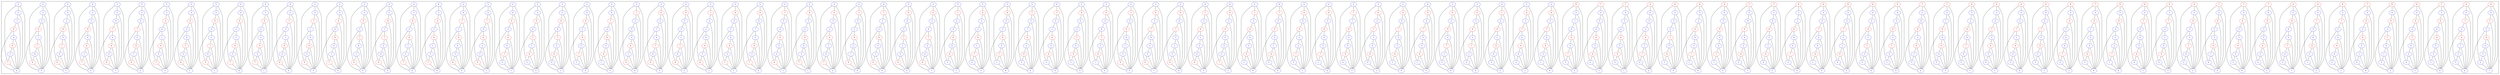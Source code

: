 digraph cluster_graph {
	subgraph "cluster_Graph(id=<GraphType.WHEEL: 4>, size=9)" {
		"0,0" [label=9 color=red]
		"0,1" [label=6 color=blue]
		"0,2" [label=7 color=red]
		"0,3" [label=5 color=blue]
		"0,4" [label=8 color=red]
		"0,5" [label=4 color=blue]
		"0,6" [label=3 color=blue]
		"0,7" [label=2 color=blue]
		"0,8" [label=1 color=blue]
		"0,0" -> "0,1" [dir=none]
		"0,0" -> "0,7" [dir=none]
		"0,0" -> "0,8" [dir=none]
		"0,1" -> "0,2" [dir=none]
		"0,1" -> "0,8" [dir=none]
		"0,2" -> "0,3" [dir=none]
		"0,2" -> "0,8" [dir=none]
		"0,3" -> "0,4" [dir=none]
		"0,3" -> "0,8" [dir=none]
		"0,4" -> "0,5" [dir=none]
		"0,4" -> "0,8" [dir=none]
		"0,5" -> "0,6" [dir=none]
		"0,5" -> "0,8" [dir=none]
		"0,6" -> "0,7" [dir=none]
		"0,6" -> "0,8" [dir=none]
		"0,7" -> "0,8" [dir=none]
	}
	subgraph "cluster_Graph(id=<GraphType.WHEEL: 4>, size=9)" {
		"1,0" [label=8 color=red]
		"1,1" [label=6 color=blue]
		"1,2" [label=7 color=red]
		"1,3" [label=2 color=blue]
		"1,4" [label=9 color=red]
		"1,5" [label=1 color=blue]
		"1,6" [label=3 color=blue]
		"1,7" [label=5 color=blue]
		"1,8" [label=4 color=blue]
		"1,0" -> "1,1" [dir=none]
		"1,0" -> "1,7" [dir=none]
		"1,0" -> "1,8" [dir=none]
		"1,1" -> "1,2" [dir=none]
		"1,1" -> "1,8" [dir=none]
		"1,2" -> "1,3" [dir=none]
		"1,2" -> "1,8" [dir=none]
		"1,3" -> "1,4" [dir=none]
		"1,3" -> "1,8" [dir=none]
		"1,4" -> "1,5" [dir=none]
		"1,4" -> "1,8" [dir=none]
		"1,5" -> "1,6" [dir=none]
		"1,5" -> "1,8" [dir=none]
		"1,6" -> "1,7" [dir=none]
		"1,6" -> "1,8" [dir=none]
		"1,7" -> "1,8" [dir=none]
	}
	subgraph "cluster_Graph(id=<GraphType.WHEEL: 4>, size=9)" {
		"2,0" [label=7 color=red]
		"2,1" [label=2 color=blue]
		"2,2" [label=8 color=red]
		"2,3" [label=6 color=blue]
		"2,4" [label=9 color=red]
		"2,5" [label=5 color=blue]
		"2,6" [label=3 color=blue]
		"2,7" [label=1 color=blue]
		"2,8" [label=4 color=blue]
		"2,0" -> "2,1" [dir=none]
		"2,0" -> "2,7" [dir=none]
		"2,0" -> "2,8" [dir=none]
		"2,1" -> "2,2" [dir=none]
		"2,1" -> "2,8" [dir=none]
		"2,2" -> "2,3" [dir=none]
		"2,2" -> "2,8" [dir=none]
		"2,3" -> "2,4" [dir=none]
		"2,3" -> "2,8" [dir=none]
		"2,4" -> "2,5" [dir=none]
		"2,4" -> "2,8" [dir=none]
		"2,5" -> "2,6" [dir=none]
		"2,5" -> "2,8" [dir=none]
		"2,6" -> "2,7" [dir=none]
		"2,6" -> "2,8" [dir=none]
		"2,7" -> "2,8" [dir=none]
	}
	subgraph "cluster_Graph(id=<GraphType.WHEEL: 4>, size=9)" {
		"3,0" [label=9 color=red]
		"3,1" [label=5 color=blue]
		"3,2" [label=8 color=red]
		"3,3" [label=3 color=blue]
		"3,4" [label=7 color=red]
		"3,5" [label=6 color=blue]
		"3,6" [label=2 color=blue]
		"3,7" [label=4 color=blue]
		"3,8" [label=1 color=blue]
		"3,0" -> "3,1" [dir=none]
		"3,0" -> "3,7" [dir=none]
		"3,0" -> "3,8" [dir=none]
		"3,1" -> "3,2" [dir=none]
		"3,1" -> "3,8" [dir=none]
		"3,2" -> "3,3" [dir=none]
		"3,2" -> "3,8" [dir=none]
		"3,3" -> "3,4" [dir=none]
		"3,3" -> "3,8" [dir=none]
		"3,4" -> "3,5" [dir=none]
		"3,4" -> "3,8" [dir=none]
		"3,5" -> "3,6" [dir=none]
		"3,5" -> "3,8" [dir=none]
		"3,6" -> "3,7" [dir=none]
		"3,6" -> "3,8" [dir=none]
		"3,7" -> "3,8" [dir=none]
	}
	subgraph "cluster_Graph(id=<GraphType.WHEEL: 4>, size=9)" {
		"4,0" [label=8 color=red]
		"4,1" [label=4 color=blue]
		"4,2" [label=9 color=red]
		"4,3" [label=2 color=blue]
		"4,4" [label=7 color=red]
		"4,5" [label=6 color=blue]
		"4,6" [label=1 color=blue]
		"4,7" [label=5 color=blue]
		"4,8" [label=3 color=blue]
		"4,0" -> "4,1" [dir=none]
		"4,0" -> "4,7" [dir=none]
		"4,0" -> "4,8" [dir=none]
		"4,1" -> "4,2" [dir=none]
		"4,1" -> "4,8" [dir=none]
		"4,2" -> "4,3" [dir=none]
		"4,2" -> "4,8" [dir=none]
		"4,3" -> "4,4" [dir=none]
		"4,3" -> "4,8" [dir=none]
		"4,4" -> "4,5" [dir=none]
		"4,4" -> "4,8" [dir=none]
		"4,5" -> "4,6" [dir=none]
		"4,5" -> "4,8" [dir=none]
		"4,6" -> "4,7" [dir=none]
		"4,6" -> "4,8" [dir=none]
		"4,7" -> "4,8" [dir=none]
	}
	subgraph "cluster_Graph(id=<GraphType.WHEEL: 4>, size=9)" {
		"5,0" [label=7 color=red]
		"5,1" [label=5 color=blue]
		"5,2" [label=9 color=red]
		"5,3" [label=2 color=blue]
		"5,4" [label=8 color=red]
		"5,5" [label=3 color=blue]
		"5,6" [label=1 color=blue]
		"5,7" [label=6 color=blue]
		"5,8" [label=4 color=blue]
		"5,0" -> "5,1" [dir=none]
		"5,0" -> "5,7" [dir=none]
		"5,0" -> "5,8" [dir=none]
		"5,1" -> "5,2" [dir=none]
		"5,1" -> "5,8" [dir=none]
		"5,2" -> "5,3" [dir=none]
		"5,2" -> "5,8" [dir=none]
		"5,3" -> "5,4" [dir=none]
		"5,3" -> "5,8" [dir=none]
		"5,4" -> "5,5" [dir=none]
		"5,4" -> "5,8" [dir=none]
		"5,5" -> "5,6" [dir=none]
		"5,5" -> "5,8" [dir=none]
		"5,6" -> "5,7" [dir=none]
		"5,6" -> "5,8" [dir=none]
		"5,7" -> "5,8" [dir=none]
	}
	subgraph "cluster_Graph(id=<GraphType.WHEEL: 4>, size=9)" {
		"6,0" [label=8 color=red]
		"6,1" [label=4 color=blue]
		"6,2" [label=7 color=red]
		"6,3" [label=5 color=blue]
		"6,4" [label=3 color=blue]
		"6,5" [label=9 color=red]
		"6,6" [label=6 color=blue]
		"6,7" [label=2 color=blue]
		"6,8" [label=1 color=blue]
		"6,0" -> "6,1" [dir=none]
		"6,0" -> "6,7" [dir=none]
		"6,0" -> "6,8" [dir=none]
		"6,1" -> "6,2" [dir=none]
		"6,1" -> "6,8" [dir=none]
		"6,2" -> "6,3" [dir=none]
		"6,2" -> "6,8" [dir=none]
		"6,3" -> "6,4" [dir=none]
		"6,3" -> "6,8" [dir=none]
		"6,4" -> "6,5" [dir=none]
		"6,4" -> "6,8" [dir=none]
		"6,5" -> "6,6" [dir=none]
		"6,5" -> "6,8" [dir=none]
		"6,6" -> "6,7" [dir=none]
		"6,6" -> "6,8" [dir=none]
		"6,7" -> "6,8" [dir=none]
	}
	subgraph "cluster_Graph(id=<GraphType.WHEEL: 4>, size=9)" {
		"7,0" [label=9 color=red]
		"7,1" [label=4 color=blue]
		"7,2" [label=7 color=red]
		"7,3" [label=5 color=blue]
		"7,4" [label=6 color=blue]
		"7,5" [label=8 color=red]
		"7,6" [label=2 color=blue]
		"7,7" [label=1 color=blue]
		"7,8" [label=3 color=blue]
		"7,0" -> "7,1" [dir=none]
		"7,0" -> "7,7" [dir=none]
		"7,0" -> "7,8" [dir=none]
		"7,1" -> "7,2" [dir=none]
		"7,1" -> "7,8" [dir=none]
		"7,2" -> "7,3" [dir=none]
		"7,2" -> "7,8" [dir=none]
		"7,3" -> "7,4" [dir=none]
		"7,3" -> "7,8" [dir=none]
		"7,4" -> "7,5" [dir=none]
		"7,4" -> "7,8" [dir=none]
		"7,5" -> "7,6" [dir=none]
		"7,5" -> "7,8" [dir=none]
		"7,6" -> "7,7" [dir=none]
		"7,6" -> "7,8" [dir=none]
		"7,7" -> "7,8" [dir=none]
	}
	subgraph "cluster_Graph(id=<GraphType.WHEEL: 4>, size=9)" {
		"8,0" [label=9 color=red]
		"8,1" [label=2 color=blue]
		"8,2" [label=8 color=red]
		"8,3" [label=6 color=blue]
		"8,4" [label=5 color=blue]
		"8,5" [label=7 color=red]
		"8,6" [label=4 color=blue]
		"8,7" [label=3 color=blue]
		"8,8" [label=1 color=blue]
		"8,0" -> "8,1" [dir=none]
		"8,0" -> "8,7" [dir=none]
		"8,0" -> "8,8" [dir=none]
		"8,1" -> "8,2" [dir=none]
		"8,1" -> "8,8" [dir=none]
		"8,2" -> "8,3" [dir=none]
		"8,2" -> "8,8" [dir=none]
		"8,3" -> "8,4" [dir=none]
		"8,3" -> "8,8" [dir=none]
		"8,4" -> "8,5" [dir=none]
		"8,4" -> "8,8" [dir=none]
		"8,5" -> "8,6" [dir=none]
		"8,5" -> "8,8" [dir=none]
		"8,6" -> "8,7" [dir=none]
		"8,6" -> "8,8" [dir=none]
		"8,7" -> "8,8" [dir=none]
	}
	subgraph "cluster_Graph(id=<GraphType.WHEEL: 4>, size=9)" {
		"9,0" [label=7 color=red]
		"9,1" [label=6 color=blue]
		"9,2" [label=8 color=red]
		"9,3" [label=3 color=blue]
		"9,4" [label=5 color=blue]
		"9,5" [label=9 color=red]
		"9,6" [label=2 color=blue]
		"9,7" [label=4 color=blue]
		"9,8" [label=1 color=blue]
		"9,0" -> "9,1" [dir=none]
		"9,0" -> "9,7" [dir=none]
		"9,0" -> "9,8" [dir=none]
		"9,1" -> "9,2" [dir=none]
		"9,1" -> "9,8" [dir=none]
		"9,2" -> "9,3" [dir=none]
		"9,2" -> "9,8" [dir=none]
		"9,3" -> "9,4" [dir=none]
		"9,3" -> "9,8" [dir=none]
		"9,4" -> "9,5" [dir=none]
		"9,4" -> "9,8" [dir=none]
		"9,5" -> "9,6" [dir=none]
		"9,5" -> "9,8" [dir=none]
		"9,6" -> "9,7" [dir=none]
		"9,6" -> "9,8" [dir=none]
		"9,7" -> "9,8" [dir=none]
	}
	subgraph "cluster_Graph(id=<GraphType.WHEEL: 4>, size=9)" {
		"10,0" [label=7 color=red]
		"10,1" [label=2 color=blue]
		"10,2" [label=8 color=red]
		"10,3" [label=5 color=blue]
		"10,4" [label=1 color=blue]
		"10,5" [label=9 color=red]
		"10,6" [label=4 color=blue]
		"10,7" [label=3 color=blue]
		"10,8" [label=6 color=blue]
		"10,0" -> "10,1" [dir=none]
		"10,0" -> "10,7" [dir=none]
		"10,0" -> "10,8" [dir=none]
		"10,1" -> "10,2" [dir=none]
		"10,1" -> "10,8" [dir=none]
		"10,2" -> "10,3" [dir=none]
		"10,2" -> "10,8" [dir=none]
		"10,3" -> "10,4" [dir=none]
		"10,3" -> "10,8" [dir=none]
		"10,4" -> "10,5" [dir=none]
		"10,4" -> "10,8" [dir=none]
		"10,5" -> "10,6" [dir=none]
		"10,5" -> "10,8" [dir=none]
		"10,6" -> "10,7" [dir=none]
		"10,6" -> "10,8" [dir=none]
		"10,7" -> "10,8" [dir=none]
	}
	subgraph "cluster_Graph(id=<GraphType.WHEEL: 4>, size=9)" {
		"11,0" [label=7 color=red]
		"11,1" [label=2 color=blue]
		"11,2" [label=9 color=red]
		"11,3" [label=5 color=blue]
		"11,4" [label=3 color=blue]
		"11,5" [label=8 color=red]
		"11,6" [label=1 color=blue]
		"11,7" [label=6 color=blue]
		"11,8" [label=4 color=blue]
		"11,0" -> "11,1" [dir=none]
		"11,0" -> "11,7" [dir=none]
		"11,0" -> "11,8" [dir=none]
		"11,1" -> "11,2" [dir=none]
		"11,1" -> "11,8" [dir=none]
		"11,2" -> "11,3" [dir=none]
		"11,2" -> "11,8" [dir=none]
		"11,3" -> "11,4" [dir=none]
		"11,3" -> "11,8" [dir=none]
		"11,4" -> "11,5" [dir=none]
		"11,4" -> "11,8" [dir=none]
		"11,5" -> "11,6" [dir=none]
		"11,5" -> "11,8" [dir=none]
		"11,6" -> "11,7" [dir=none]
		"11,6" -> "11,8" [dir=none]
		"11,7" -> "11,8" [dir=none]
	}
	subgraph "cluster_Graph(id=<GraphType.WHEEL: 4>, size=9)" {
		"12,0" [label=8 color=red]
		"12,1" [label=4 color=blue]
		"12,2" [label=9 color=red]
		"12,3" [label=3 color=blue]
		"12,4" [label=5 color=blue]
		"12,5" [label=7 color=red]
		"12,6" [label=6 color=blue]
		"12,7" [label=2 color=blue]
		"12,8" [label=1 color=blue]
		"12,0" -> "12,1" [dir=none]
		"12,0" -> "12,7" [dir=none]
		"12,0" -> "12,8" [dir=none]
		"12,1" -> "12,2" [dir=none]
		"12,1" -> "12,8" [dir=none]
		"12,2" -> "12,3" [dir=none]
		"12,2" -> "12,8" [dir=none]
		"12,3" -> "12,4" [dir=none]
		"12,3" -> "12,8" [dir=none]
		"12,4" -> "12,5" [dir=none]
		"12,4" -> "12,8" [dir=none]
		"12,5" -> "12,6" [dir=none]
		"12,5" -> "12,8" [dir=none]
		"12,6" -> "12,7" [dir=none]
		"12,6" -> "12,8" [dir=none]
		"12,7" -> "12,8" [dir=none]
	}
	subgraph "cluster_Graph(id=<GraphType.WHEEL: 4>, size=9)" {
		"13,0" [label=8 color=red]
		"13,1" [label=2 color=blue]
		"13,2" [label=7 color=red]
		"13,3" [label=4 color=blue]
		"13,4" [label=1 color=blue]
		"13,5" [label=6 color=blue]
		"13,6" [label=9 color=red]
		"13,7" [label=5 color=blue]
		"13,8" [label=3 color=blue]
		"13,0" -> "13,1" [dir=none]
		"13,0" -> "13,7" [dir=none]
		"13,0" -> "13,8" [dir=none]
		"13,1" -> "13,2" [dir=none]
		"13,1" -> "13,8" [dir=none]
		"13,2" -> "13,3" [dir=none]
		"13,2" -> "13,8" [dir=none]
		"13,3" -> "13,4" [dir=none]
		"13,3" -> "13,8" [dir=none]
		"13,4" -> "13,5" [dir=none]
		"13,4" -> "13,8" [dir=none]
		"13,5" -> "13,6" [dir=none]
		"13,5" -> "13,8" [dir=none]
		"13,6" -> "13,7" [dir=none]
		"13,6" -> "13,8" [dir=none]
		"13,7" -> "13,8" [dir=none]
	}
	subgraph "cluster_Graph(id=<GraphType.WHEEL: 4>, size=9)" {
		"14,0" [label=9 color=red]
		"14,1" [label=2 color=blue]
		"14,2" [label=7 color=red]
		"14,3" [label=5 color=blue]
		"14,4" [label=4 color=blue]
		"14,5" [label=3 color=blue]
		"14,6" [label=8 color=red]
		"14,7" [label=6 color=blue]
		"14,8" [label=1 color=blue]
		"14,0" -> "14,1" [dir=none]
		"14,0" -> "14,7" [dir=none]
		"14,0" -> "14,8" [dir=none]
		"14,1" -> "14,2" [dir=none]
		"14,1" -> "14,8" [dir=none]
		"14,2" -> "14,3" [dir=none]
		"14,2" -> "14,8" [dir=none]
		"14,3" -> "14,4" [dir=none]
		"14,3" -> "14,8" [dir=none]
		"14,4" -> "14,5" [dir=none]
		"14,4" -> "14,8" [dir=none]
		"14,5" -> "14,6" [dir=none]
		"14,5" -> "14,8" [dir=none]
		"14,6" -> "14,7" [dir=none]
		"14,6" -> "14,8" [dir=none]
		"14,7" -> "14,8" [dir=none]
	}
	subgraph "cluster_Graph(id=<GraphType.WHEEL: 4>, size=9)" {
		"15,0" [label=9 color=red]
		"15,1" [label=5 color=blue]
		"15,2" [label=8 color=red]
		"15,3" [label=4 color=blue]
		"15,4" [label=3 color=blue]
		"15,5" [label=2 color=blue]
		"15,6" [label=7 color=red]
		"15,7" [label=1 color=blue]
		"15,8" [label=6 color=blue]
		"15,0" -> "15,1" [dir=none]
		"15,0" -> "15,7" [dir=none]
		"15,0" -> "15,8" [dir=none]
		"15,1" -> "15,2" [dir=none]
		"15,1" -> "15,8" [dir=none]
		"15,2" -> "15,3" [dir=none]
		"15,2" -> "15,8" [dir=none]
		"15,3" -> "15,4" [dir=none]
		"15,3" -> "15,8" [dir=none]
		"15,4" -> "15,5" [dir=none]
		"15,4" -> "15,8" [dir=none]
		"15,5" -> "15,6" [dir=none]
		"15,5" -> "15,8" [dir=none]
		"15,6" -> "15,7" [dir=none]
		"15,6" -> "15,8" [dir=none]
		"15,7" -> "15,8" [dir=none]
	}
	subgraph "cluster_Graph(id=<GraphType.WHEEL: 4>, size=9)" {
		"16,0" [label=7 color=red]
		"16,1" [label=2 color=blue]
		"16,2" [label=8 color=red]
		"16,3" [label=1 color=blue]
		"16,4" [label=5 color=blue]
		"16,5" [label=4 color=blue]
		"16,6" [label=9 color=red]
		"16,7" [label=3 color=blue]
		"16,8" [label=6 color=blue]
		"16,0" -> "16,1" [dir=none]
		"16,0" -> "16,7" [dir=none]
		"16,0" -> "16,8" [dir=none]
		"16,1" -> "16,2" [dir=none]
		"16,1" -> "16,8" [dir=none]
		"16,2" -> "16,3" [dir=none]
		"16,2" -> "16,8" [dir=none]
		"16,3" -> "16,4" [dir=none]
		"16,3" -> "16,8" [dir=none]
		"16,4" -> "16,5" [dir=none]
		"16,4" -> "16,8" [dir=none]
		"16,5" -> "16,6" [dir=none]
		"16,5" -> "16,8" [dir=none]
		"16,6" -> "16,7" [dir=none]
		"16,6" -> "16,8" [dir=none]
		"16,7" -> "16,8" [dir=none]
	}
	subgraph "cluster_Graph(id=<GraphType.WHEEL: 4>, size=9)" {
		"17,0" [label=8 color=red]
		"17,1" [label=6 color=blue]
		"17,2" [label=9 color=red]
		"17,3" [label=5 color=blue]
		"17,4" [label=2 color=blue]
		"17,5" [label=4 color=blue]
		"17,6" [label=7 color=red]
		"17,7" [label=3 color=blue]
		"17,8" [label=1 color=blue]
		"17,0" -> "17,1" [dir=none]
		"17,0" -> "17,7" [dir=none]
		"17,0" -> "17,8" [dir=none]
		"17,1" -> "17,2" [dir=none]
		"17,1" -> "17,8" [dir=none]
		"17,2" -> "17,3" [dir=none]
		"17,2" -> "17,8" [dir=none]
		"17,3" -> "17,4" [dir=none]
		"17,3" -> "17,8" [dir=none]
		"17,4" -> "17,5" [dir=none]
		"17,4" -> "17,8" [dir=none]
		"17,5" -> "17,6" [dir=none]
		"17,5" -> "17,8" [dir=none]
		"17,6" -> "17,7" [dir=none]
		"17,6" -> "17,8" [dir=none]
		"17,7" -> "17,8" [dir=none]
	}
	subgraph "cluster_Graph(id=<GraphType.WHEEL: 4>, size=9)" {
		"18,0" [label=8 color=red]
		"18,1" [label=6 color=blue]
		"18,2" [label=4 color=blue]
		"18,3" [label=7 color=red]
		"18,4" [label=3 color=blue]
		"18,5" [label=9 color=red]
		"18,6" [label=2 color=blue]
		"18,7" [label=5 color=blue]
		"18,8" [label=1 color=blue]
		"18,0" -> "18,1" [dir=none]
		"18,0" -> "18,7" [dir=none]
		"18,0" -> "18,8" [dir=none]
		"18,1" -> "18,2" [dir=none]
		"18,1" -> "18,8" [dir=none]
		"18,2" -> "18,3" [dir=none]
		"18,2" -> "18,8" [dir=none]
		"18,3" -> "18,4" [dir=none]
		"18,3" -> "18,8" [dir=none]
		"18,4" -> "18,5" [dir=none]
		"18,4" -> "18,8" [dir=none]
		"18,5" -> "18,6" [dir=none]
		"18,5" -> "18,8" [dir=none]
		"18,6" -> "18,7" [dir=none]
		"18,6" -> "18,8" [dir=none]
		"18,7" -> "18,8" [dir=none]
	}
	subgraph "cluster_Graph(id=<GraphType.WHEEL: 4>, size=9)" {
		"19,0" [label=8 color=red]
		"19,1" [label=4 color=blue]
		"19,2" [label=2 color=blue]
		"19,3" [label=7 color=red]
		"19,4" [label=1 color=blue]
		"19,5" [label=9 color=red]
		"19,6" [label=5 color=blue]
		"19,7" [label=3 color=blue]
		"19,8" [label=6 color=blue]
		"19,0" -> "19,1" [dir=none]
		"19,0" -> "19,7" [dir=none]
		"19,0" -> "19,8" [dir=none]
		"19,1" -> "19,2" [dir=none]
		"19,1" -> "19,8" [dir=none]
		"19,2" -> "19,3" [dir=none]
		"19,2" -> "19,8" [dir=none]
		"19,3" -> "19,4" [dir=none]
		"19,3" -> "19,8" [dir=none]
		"19,4" -> "19,5" [dir=none]
		"19,4" -> "19,8" [dir=none]
		"19,5" -> "19,6" [dir=none]
		"19,5" -> "19,8" [dir=none]
		"19,6" -> "19,7" [dir=none]
		"19,6" -> "19,8" [dir=none]
		"19,7" -> "19,8" [dir=none]
	}
	subgraph "cluster_Graph(id=<GraphType.WHEEL: 4>, size=9)" {
		"20,0" [label=9 color=red]
		"20,1" [label=2 color=blue]
		"20,2" [label=4 color=blue]
		"20,3" [label=7 color=red]
		"20,4" [label=3 color=blue]
		"20,5" [label=8 color=red]
		"20,6" [label=5 color=blue]
		"20,7" [label=6 color=blue]
		"20,8" [label=1 color=blue]
		"20,0" -> "20,1" [dir=none]
		"20,0" -> "20,7" [dir=none]
		"20,0" -> "20,8" [dir=none]
		"20,1" -> "20,2" [dir=none]
		"20,1" -> "20,8" [dir=none]
		"20,2" -> "20,3" [dir=none]
		"20,2" -> "20,8" [dir=none]
		"20,3" -> "20,4" [dir=none]
		"20,3" -> "20,8" [dir=none]
		"20,4" -> "20,5" [dir=none]
		"20,4" -> "20,8" [dir=none]
		"20,5" -> "20,6" [dir=none]
		"20,5" -> "20,8" [dir=none]
		"20,6" -> "20,7" [dir=none]
		"20,6" -> "20,8" [dir=none]
		"20,7" -> "20,8" [dir=none]
	}
	subgraph "cluster_Graph(id=<GraphType.WHEEL: 4>, size=9)" {
		"21,0" [label=9 color=red]
		"21,1" [label=3 color=blue]
		"21,2" [label=2 color=blue]
		"21,3" [label=8 color=red]
		"21,4" [label=4 color=blue]
		"21,5" [label=7 color=red]
		"21,6" [label=6 color=blue]
		"21,7" [label=5 color=blue]
		"21,8" [label=1 color=blue]
		"21,0" -> "21,1" [dir=none]
		"21,0" -> "21,7" [dir=none]
		"21,0" -> "21,8" [dir=none]
		"21,1" -> "21,2" [dir=none]
		"21,1" -> "21,8" [dir=none]
		"21,2" -> "21,3" [dir=none]
		"21,2" -> "21,8" [dir=none]
		"21,3" -> "21,4" [dir=none]
		"21,3" -> "21,8" [dir=none]
		"21,4" -> "21,5" [dir=none]
		"21,4" -> "21,8" [dir=none]
		"21,5" -> "21,6" [dir=none]
		"21,5" -> "21,8" [dir=none]
		"21,6" -> "21,7" [dir=none]
		"21,6" -> "21,8" [dir=none]
		"21,7" -> "21,8" [dir=none]
	}
	subgraph "cluster_Graph(id=<GraphType.WHEEL: 4>, size=9)" {
		"22,0" [label=7 color=red]
		"22,1" [label=2 color=blue]
		"22,2" [label=1 color=blue]
		"22,3" [label=8 color=red]
		"22,4" [label=6 color=blue]
		"22,5" [label=9 color=red]
		"22,6" [label=4 color=blue]
		"22,7" [label=5 color=blue]
		"22,8" [label=3 color=blue]
		"22,0" -> "22,1" [dir=none]
		"22,0" -> "22,7" [dir=none]
		"22,0" -> "22,8" [dir=none]
		"22,1" -> "22,2" [dir=none]
		"22,1" -> "22,8" [dir=none]
		"22,2" -> "22,3" [dir=none]
		"22,2" -> "22,8" [dir=none]
		"22,3" -> "22,4" [dir=none]
		"22,3" -> "22,8" [dir=none]
		"22,4" -> "22,5" [dir=none]
		"22,4" -> "22,8" [dir=none]
		"22,5" -> "22,6" [dir=none]
		"22,5" -> "22,8" [dir=none]
		"22,6" -> "22,7" [dir=none]
		"22,6" -> "22,8" [dir=none]
		"22,7" -> "22,8" [dir=none]
	}
	subgraph "cluster_Graph(id=<GraphType.WHEEL: 4>, size=9)" {
		"23,0" [label=7 color=red]
		"23,1" [label=2 color=blue]
		"23,2" [label=6 color=blue]
		"23,3" [label=9 color=red]
		"23,4" [label=3 color=blue]
		"23,5" [label=8 color=red]
		"23,6" [label=1 color=blue]
		"23,7" [label=5 color=blue]
		"23,8" [label=4 color=blue]
		"23,0" -> "23,1" [dir=none]
		"23,0" -> "23,7" [dir=none]
		"23,0" -> "23,8" [dir=none]
		"23,1" -> "23,2" [dir=none]
		"23,1" -> "23,8" [dir=none]
		"23,2" -> "23,3" [dir=none]
		"23,2" -> "23,8" [dir=none]
		"23,3" -> "23,4" [dir=none]
		"23,3" -> "23,8" [dir=none]
		"23,4" -> "23,5" [dir=none]
		"23,4" -> "23,8" [dir=none]
		"23,5" -> "23,6" [dir=none]
		"23,5" -> "23,8" [dir=none]
		"23,6" -> "23,7" [dir=none]
		"23,6" -> "23,8" [dir=none]
		"23,7" -> "23,8" [dir=none]
	}
	subgraph "cluster_Graph(id=<GraphType.WHEEL: 4>, size=9)" {
		"24,0" [label=8 color=red]
		"24,1" [label=6 color=blue]
		"24,2" [label=4 color=blue]
		"24,3" [label=9 color=red]
		"24,4" [label=3 color=blue]
		"24,5" [label=7 color=red]
		"24,6" [label=2 color=blue]
		"24,7" [label=1 color=blue]
		"24,8" [label=5 color=blue]
		"24,0" -> "24,1" [dir=none]
		"24,0" -> "24,7" [dir=none]
		"24,0" -> "24,8" [dir=none]
		"24,1" -> "24,2" [dir=none]
		"24,1" -> "24,8" [dir=none]
		"24,2" -> "24,3" [dir=none]
		"24,2" -> "24,8" [dir=none]
		"24,3" -> "24,4" [dir=none]
		"24,3" -> "24,8" [dir=none]
		"24,4" -> "24,5" [dir=none]
		"24,4" -> "24,8" [dir=none]
		"24,5" -> "24,6" [dir=none]
		"24,5" -> "24,8" [dir=none]
		"24,6" -> "24,7" [dir=none]
		"24,6" -> "24,8" [dir=none]
		"24,7" -> "24,8" [dir=none]
	}
	subgraph "cluster_Graph(id=<GraphType.WHEEL: 4>, size=9)" {
		"25,0" [label=8 color=red]
		"25,1" [label=4 color=blue]
		"25,2" [label=2 color=blue]
		"25,3" [label=9 color=red]
		"25,4" [label=1 color=blue]
		"25,5" [label=7 color=red]
		"25,6" [label=3 color=blue]
		"25,7" [label=5 color=blue]
		"25,8" [label=6 color=blue]
		"25,0" -> "25,1" [dir=none]
		"25,0" -> "25,7" [dir=none]
		"25,0" -> "25,8" [dir=none]
		"25,1" -> "25,2" [dir=none]
		"25,1" -> "25,8" [dir=none]
		"25,2" -> "25,3" [dir=none]
		"25,2" -> "25,8" [dir=none]
		"25,3" -> "25,4" [dir=none]
		"25,3" -> "25,8" [dir=none]
		"25,4" -> "25,5" [dir=none]
		"25,4" -> "25,8" [dir=none]
		"25,5" -> "25,6" [dir=none]
		"25,5" -> "25,8" [dir=none]
		"25,6" -> "25,7" [dir=none]
		"25,6" -> "25,8" [dir=none]
		"25,7" -> "25,8" [dir=none]
	}
	subgraph "cluster_Graph(id=<GraphType.WHEEL: 4>, size=9)" {
		"26,0" [label=8 color=red]
		"26,1" [label=2 color=blue]
		"26,2" [label=4 color=blue]
		"26,3" [label=7 color=red]
		"26,4" [label=3 color=blue]
		"26,5" [label=1 color=blue]
		"26,6" [label=9 color=red]
		"26,7" [label=6 color=blue]
		"26,8" [label=5 color=blue]
		"26,0" -> "26,1" [dir=none]
		"26,0" -> "26,7" [dir=none]
		"26,0" -> "26,8" [dir=none]
		"26,1" -> "26,2" [dir=none]
		"26,1" -> "26,8" [dir=none]
		"26,2" -> "26,3" [dir=none]
		"26,2" -> "26,8" [dir=none]
		"26,3" -> "26,4" [dir=none]
		"26,3" -> "26,8" [dir=none]
		"26,4" -> "26,5" [dir=none]
		"26,4" -> "26,8" [dir=none]
		"26,5" -> "26,6" [dir=none]
		"26,5" -> "26,8" [dir=none]
		"26,6" -> "26,7" [dir=none]
		"26,6" -> "26,8" [dir=none]
		"26,7" -> "26,8" [dir=none]
	}
	subgraph "cluster_Graph(id=<GraphType.WHEEL: 4>, size=9)" {
		"27,0" [label=9 color=red]
		"27,1" [label=3 color=blue]
		"27,2" [label=2 color=blue]
		"27,3" [label=7 color=red]
		"27,4" [label=4 color=blue]
		"27,5" [label=6 color=blue]
		"27,6" [label=8 color=red]
		"27,7" [label=1 color=blue]
		"27,8" [label=5 color=blue]
		"27,0" -> "27,1" [dir=none]
		"27,0" -> "27,7" [dir=none]
		"27,0" -> "27,8" [dir=none]
		"27,1" -> "27,2" [dir=none]
		"27,1" -> "27,8" [dir=none]
		"27,2" -> "27,3" [dir=none]
		"27,2" -> "27,8" [dir=none]
		"27,3" -> "27,4" [dir=none]
		"27,3" -> "27,8" [dir=none]
		"27,4" -> "27,5" [dir=none]
		"27,4" -> "27,8" [dir=none]
		"27,5" -> "27,6" [dir=none]
		"27,5" -> "27,8" [dir=none]
		"27,6" -> "27,7" [dir=none]
		"27,6" -> "27,8" [dir=none]
		"27,7" -> "27,8" [dir=none]
	}
	subgraph "cluster_Graph(id=<GraphType.WHEEL: 4>, size=9)" {
		"28,0" [label=9 color=red]
		"28,1" [label=2 color=blue]
		"28,2" [label=1 color=blue]
		"28,3" [label=8 color=red]
		"28,4" [label=6 color=blue]
		"28,5" [label=4 color=blue]
		"28,6" [label=7 color=red]
		"28,7" [label=3 color=blue]
		"28,8" [label=5 color=blue]
		"28,0" -> "28,1" [dir=none]
		"28,0" -> "28,7" [dir=none]
		"28,0" -> "28,8" [dir=none]
		"28,1" -> "28,2" [dir=none]
		"28,1" -> "28,8" [dir=none]
		"28,2" -> "28,3" [dir=none]
		"28,2" -> "28,8" [dir=none]
		"28,3" -> "28,4" [dir=none]
		"28,3" -> "28,8" [dir=none]
		"28,4" -> "28,5" [dir=none]
		"28,4" -> "28,8" [dir=none]
		"28,5" -> "28,6" [dir=none]
		"28,5" -> "28,8" [dir=none]
		"28,6" -> "28,7" [dir=none]
		"28,6" -> "28,8" [dir=none]
		"28,7" -> "28,8" [dir=none]
	}
	subgraph "cluster_Graph(id=<GraphType.WHEEL: 4>, size=9)" {
		"29,0" [label=7 color=red]
		"29,1" [label=2 color=blue]
		"29,2" [label=6 color=blue]
		"29,3" [label=8 color=red]
		"29,4" [label=3 color=blue]
		"29,5" [label=1 color=blue]
		"29,6" [label=9 color=red]
		"29,7" [label=4 color=blue]
		"29,8" [label=5 color=blue]
		"29,0" -> "29,1" [dir=none]
		"29,0" -> "29,7" [dir=none]
		"29,0" -> "29,8" [dir=none]
		"29,1" -> "29,2" [dir=none]
		"29,1" -> "29,8" [dir=none]
		"29,2" -> "29,3" [dir=none]
		"29,2" -> "29,8" [dir=none]
		"29,3" -> "29,4" [dir=none]
		"29,3" -> "29,8" [dir=none]
		"29,4" -> "29,5" [dir=none]
		"29,4" -> "29,8" [dir=none]
		"29,5" -> "29,6" [dir=none]
		"29,5" -> "29,8" [dir=none]
		"29,6" -> "29,7" [dir=none]
		"29,6" -> "29,8" [dir=none]
		"29,7" -> "29,8" [dir=none]
	}
	subgraph "cluster_Graph(id=<GraphType.WHEEL: 4>, size=9)" {
		"30,0" [label=7 color=red]
		"30,1" [label=5 color=blue]
		"30,2" [label=6 color=blue]
		"30,3" [label=9 color=red]
		"30,4" [label=4 color=blue]
		"30,5" [label=3 color=blue]
		"30,6" [label=8 color=red]
		"30,7" [label=2 color=blue]
		"30,8" [label=1 color=blue]
		"30,0" -> "30,1" [dir=none]
		"30,0" -> "30,7" [dir=none]
		"30,0" -> "30,8" [dir=none]
		"30,1" -> "30,2" [dir=none]
		"30,1" -> "30,8" [dir=none]
		"30,2" -> "30,3" [dir=none]
		"30,2" -> "30,8" [dir=none]
		"30,3" -> "30,4" [dir=none]
		"30,3" -> "30,8" [dir=none]
		"30,4" -> "30,5" [dir=none]
		"30,4" -> "30,8" [dir=none]
		"30,5" -> "30,6" [dir=none]
		"30,5" -> "30,8" [dir=none]
		"30,6" -> "30,7" [dir=none]
		"30,6" -> "30,8" [dir=none]
		"30,7" -> "30,8" [dir=none]
	}
	subgraph "cluster_Graph(id=<GraphType.WHEEL: 4>, size=9)" {
		"31,0" [label=8 color=red]
		"31,1" [label=6 color=blue]
		"31,2" [label=5 color=blue]
		"31,3" [label=9 color=red]
		"31,4" [label=4 color=blue]
		"31,5" [label=2 color=blue]
		"31,6" [label=7 color=red]
		"31,7" [label=1 color=blue]
		"31,8" [label=3 color=blue]
		"31,0" -> "31,1" [dir=none]
		"31,0" -> "31,7" [dir=none]
		"31,0" -> "31,8" [dir=none]
		"31,1" -> "31,2" [dir=none]
		"31,1" -> "31,8" [dir=none]
		"31,2" -> "31,3" [dir=none]
		"31,2" -> "31,8" [dir=none]
		"31,3" -> "31,4" [dir=none]
		"31,3" -> "31,8" [dir=none]
		"31,4" -> "31,5" [dir=none]
		"31,4" -> "31,8" [dir=none]
		"31,5" -> "31,6" [dir=none]
		"31,5" -> "31,8" [dir=none]
		"31,6" -> "31,7" [dir=none]
		"31,6" -> "31,8" [dir=none]
		"31,7" -> "31,8" [dir=none]
	}
	subgraph "cluster_Graph(id=<GraphType.WHEEL: 4>, size=9)" {
		"32,0" [label=8 color=red]
		"32,1" [label=5 color=blue]
		"32,2" [label=2 color=blue]
		"32,3" [label=9 color=red]
		"32,4" [label=4 color=blue]
		"32,5" [label=3 color=blue]
		"32,6" [label=7 color=red]
		"32,7" [label=1 color=blue]
		"32,8" [label=6 color=blue]
		"32,0" -> "32,1" [dir=none]
		"32,0" -> "32,7" [dir=none]
		"32,0" -> "32,8" [dir=none]
		"32,1" -> "32,2" [dir=none]
		"32,1" -> "32,8" [dir=none]
		"32,2" -> "32,3" [dir=none]
		"32,2" -> "32,8" [dir=none]
		"32,3" -> "32,4" [dir=none]
		"32,3" -> "32,8" [dir=none]
		"32,4" -> "32,5" [dir=none]
		"32,4" -> "32,8" [dir=none]
		"32,5" -> "32,6" [dir=none]
		"32,5" -> "32,8" [dir=none]
		"32,6" -> "32,7" [dir=none]
		"32,6" -> "32,8" [dir=none]
		"32,7" -> "32,8" [dir=none]
	}
	subgraph "cluster_Graph(id=<GraphType.WHEEL: 4>, size=9)" {
		"33,0" [label=8 color=red]
		"33,1" [label=4 color=blue]
		"33,2" [label=3 color=blue]
		"33,3" [label=2 color=blue]
		"33,4" [label=7 color=red]
		"33,5" [label=5 color=blue]
		"33,6" [label=9 color=red]
		"33,7" [label=1 color=blue]
		"33,8" [label=6 color=blue]
		"33,0" -> "33,1" [dir=none]
		"33,0" -> "33,7" [dir=none]
		"33,0" -> "33,8" [dir=none]
		"33,1" -> "33,2" [dir=none]
		"33,1" -> "33,8" [dir=none]
		"33,2" -> "33,3" [dir=none]
		"33,2" -> "33,8" [dir=none]
		"33,3" -> "33,4" [dir=none]
		"33,3" -> "33,8" [dir=none]
		"33,4" -> "33,5" [dir=none]
		"33,4" -> "33,8" [dir=none]
		"33,5" -> "33,6" [dir=none]
		"33,5" -> "33,8" [dir=none]
		"33,6" -> "33,7" [dir=none]
		"33,6" -> "33,8" [dir=none]
		"33,7" -> "33,8" [dir=none]
	}
	subgraph "cluster_Graph(id=<GraphType.WHEEL: 4>, size=9)" {
		"34,0" [label=9 color=red]
		"34,1" [label=6 color=blue]
		"34,2" [label=5 color=blue]
		"34,3" [label=2 color=blue]
		"34,4" [label=8 color=red]
		"34,5" [label=1 color=blue]
		"34,6" [label=7 color=red]
		"34,7" [label=4 color=blue]
		"34,8" [label=3 color=blue]
		"34,0" -> "34,1" [dir=none]
		"34,0" -> "34,7" [dir=none]
		"34,0" -> "34,8" [dir=none]
		"34,1" -> "34,2" [dir=none]
		"34,1" -> "34,8" [dir=none]
		"34,2" -> "34,3" [dir=none]
		"34,2" -> "34,8" [dir=none]
		"34,3" -> "34,4" [dir=none]
		"34,3" -> "34,8" [dir=none]
		"34,4" -> "34,5" [dir=none]
		"34,4" -> "34,8" [dir=none]
		"34,5" -> "34,6" [dir=none]
		"34,5" -> "34,8" [dir=none]
		"34,6" -> "34,7" [dir=none]
		"34,6" -> "34,8" [dir=none]
		"34,7" -> "34,8" [dir=none]
	}
	subgraph "cluster_Graph(id=<GraphType.WHEEL: 4>, size=9)" {
		"35,0" [label=7 color=red]
		"35,1" [label=6 color=blue]
		"35,2" [label=2 color=blue]
		"35,3" [label=4 color=blue]
		"35,4" [label=8 color=red]
		"35,5" [label=3 color=blue]
		"35,6" [label=9 color=red]
		"35,7" [label=5 color=blue]
		"35,8" [label=1 color=blue]
		"35,0" -> "35,1" [dir=none]
		"35,0" -> "35,7" [dir=none]
		"35,0" -> "35,8" [dir=none]
		"35,1" -> "35,2" [dir=none]
		"35,1" -> "35,8" [dir=none]
		"35,2" -> "35,3" [dir=none]
		"35,2" -> "35,8" [dir=none]
		"35,3" -> "35,4" [dir=none]
		"35,3" -> "35,8" [dir=none]
		"35,4" -> "35,5" [dir=none]
		"35,4" -> "35,8" [dir=none]
		"35,5" -> "35,6" [dir=none]
		"35,5" -> "35,8" [dir=none]
		"35,6" -> "35,7" [dir=none]
		"35,6" -> "35,8" [dir=none]
		"35,7" -> "35,8" [dir=none]
	}
	subgraph "cluster_Graph(id=<GraphType.WHEEL: 4>, size=9)" {
		"36,0" [label=7 color=red]
		"36,1" [label=4 color=blue]
		"36,2" [label=5 color=blue]
		"36,3" [label=6 color=blue]
		"36,4" [label=9 color=red]
		"36,5" [label=3 color=blue]
		"36,6" [label=8 color=red]
		"36,7" [label=2 color=blue]
		"36,8" [label=1 color=blue]
		"36,0" -> "36,1" [dir=none]
		"36,0" -> "36,7" [dir=none]
		"36,0" -> "36,8" [dir=none]
		"36,1" -> "36,2" [dir=none]
		"36,1" -> "36,8" [dir=none]
		"36,2" -> "36,3" [dir=none]
		"36,2" -> "36,8" [dir=none]
		"36,3" -> "36,4" [dir=none]
		"36,3" -> "36,8" [dir=none]
		"36,4" -> "36,5" [dir=none]
		"36,4" -> "36,8" [dir=none]
		"36,5" -> "36,6" [dir=none]
		"36,5" -> "36,8" [dir=none]
		"36,6" -> "36,7" [dir=none]
		"36,6" -> "36,8" [dir=none]
		"36,7" -> "36,8" [dir=none]
	}
	subgraph "cluster_Graph(id=<GraphType.WHEEL: 4>, size=9)" {
		"37,0" [label=8 color=red]
		"37,1" [label=2 color=blue]
		"37,2" [label=1 color=blue]
		"37,3" [label=6 color=blue]
		"37,4" [label=9 color=red]
		"37,5" [label=4 color=blue]
		"37,6" [label=7 color=red]
		"37,7" [label=5 color=blue]
		"37,8" [label=3 color=blue]
		"37,0" -> "37,1" [dir=none]
		"37,0" -> "37,7" [dir=none]
		"37,0" -> "37,8" [dir=none]
		"37,1" -> "37,2" [dir=none]
		"37,1" -> "37,8" [dir=none]
		"37,2" -> "37,3" [dir=none]
		"37,2" -> "37,8" [dir=none]
		"37,3" -> "37,4" [dir=none]
		"37,3" -> "37,8" [dir=none]
		"37,4" -> "37,5" [dir=none]
		"37,4" -> "37,8" [dir=none]
		"37,5" -> "37,6" [dir=none]
		"37,5" -> "37,8" [dir=none]
		"37,6" -> "37,7" [dir=none]
		"37,6" -> "37,8" [dir=none]
		"37,7" -> "37,8" [dir=none]
	}
	subgraph "cluster_Graph(id=<GraphType.WHEEL: 4>, size=9)" {
		"38,0" [label=2 color=blue]
		"38,1" [label=9 color=red]
		"38,2" [label=3 color=blue]
		"38,3" [label=7 color=red]
		"38,4" [label=6 color=blue]
		"38,5" [label=8 color=red]
		"38,6" [label=5 color=blue]
		"38,7" [label=1 color=blue]
		"38,8" [label=4 color=blue]
		"38,0" -> "38,1" [dir=none]
		"38,0" -> "38,7" [dir=none]
		"38,0" -> "38,8" [dir=none]
		"38,1" -> "38,2" [dir=none]
		"38,1" -> "38,8" [dir=none]
		"38,2" -> "38,3" [dir=none]
		"38,2" -> "38,8" [dir=none]
		"38,3" -> "38,4" [dir=none]
		"38,3" -> "38,8" [dir=none]
		"38,4" -> "38,5" [dir=none]
		"38,4" -> "38,8" [dir=none]
		"38,5" -> "38,6" [dir=none]
		"38,5" -> "38,8" [dir=none]
		"38,6" -> "38,7" [dir=none]
		"38,6" -> "38,8" [dir=none]
		"38,7" -> "38,8" [dir=none]
	}
	subgraph "cluster_Graph(id=<GraphType.WHEEL: 4>, size=9)" {
		"39,0" [label=3 color=blue]
		"39,1" [label=8 color=red]
		"39,2" [label=5 color=blue]
		"39,3" [label=7 color=red]
		"39,4" [label=2 color=blue]
		"39,5" [label=9 color=red]
		"39,6" [label=6 color=blue]
		"39,7" [label=4 color=blue]
		"39,8" [label=1 color=blue]
		"39,0" -> "39,1" [dir=none]
		"39,0" -> "39,7" [dir=none]
		"39,0" -> "39,8" [dir=none]
		"39,1" -> "39,2" [dir=none]
		"39,1" -> "39,8" [dir=none]
		"39,2" -> "39,3" [dir=none]
		"39,2" -> "39,8" [dir=none]
		"39,3" -> "39,4" [dir=none]
		"39,3" -> "39,8" [dir=none]
		"39,4" -> "39,5" [dir=none]
		"39,4" -> "39,8" [dir=none]
		"39,5" -> "39,6" [dir=none]
		"39,5" -> "39,8" [dir=none]
		"39,6" -> "39,7" [dir=none]
		"39,6" -> "39,8" [dir=none]
		"39,7" -> "39,8" [dir=none]
	}
	subgraph "cluster_Graph(id=<GraphType.WHEEL: 4>, size=9)" {
		"40,0" [label=4 color=blue]
		"40,1" [label=7 color=red]
		"40,2" [label=2 color=blue]
		"40,3" [label=8 color=red]
		"40,4" [label=1 color=blue]
		"40,5" [label=9 color=red]
		"40,6" [label=6 color=blue]
		"40,7" [label=3 color=blue]
		"40,8" [label=5 color=blue]
		"40,0" -> "40,1" [dir=none]
		"40,0" -> "40,7" [dir=none]
		"40,0" -> "40,8" [dir=none]
		"40,1" -> "40,2" [dir=none]
		"40,1" -> "40,8" [dir=none]
		"40,2" -> "40,3" [dir=none]
		"40,2" -> "40,8" [dir=none]
		"40,3" -> "40,4" [dir=none]
		"40,3" -> "40,8" [dir=none]
		"40,4" -> "40,5" [dir=none]
		"40,4" -> "40,8" [dir=none]
		"40,5" -> "40,6" [dir=none]
		"40,5" -> "40,8" [dir=none]
		"40,6" -> "40,7" [dir=none]
		"40,6" -> "40,8" [dir=none]
		"40,7" -> "40,8" [dir=none]
	}
	subgraph "cluster_Graph(id=<GraphType.WHEEL: 4>, size=9)" {
		"41,0" [label=2 color=blue]
		"41,1" [label=9 color=red]
		"41,2" [label=5 color=blue]
		"41,3" [label=8 color=red]
		"41,4" [label=3 color=blue]
		"41,5" [label=7 color=red]
		"41,6" [label=1 color=blue]
		"41,7" [label=4 color=blue]
		"41,8" [label=6 color=blue]
		"41,0" -> "41,1" [dir=none]
		"41,0" -> "41,7" [dir=none]
		"41,0" -> "41,8" [dir=none]
		"41,1" -> "41,2" [dir=none]
		"41,1" -> "41,8" [dir=none]
		"41,2" -> "41,3" [dir=none]
		"41,2" -> "41,8" [dir=none]
		"41,3" -> "41,4" [dir=none]
		"41,3" -> "41,8" [dir=none]
		"41,4" -> "41,5" [dir=none]
		"41,4" -> "41,8" [dir=none]
		"41,5" -> "41,6" [dir=none]
		"41,5" -> "41,8" [dir=none]
		"41,6" -> "41,7" [dir=none]
		"41,6" -> "41,8" [dir=none]
		"41,7" -> "41,8" [dir=none]
	}
	subgraph "cluster_Graph(id=<GraphType.WHEEL: 4>, size=9)" {
		"42,0" [label=3 color=blue]
		"42,1" [label=8 color=red]
		"42,2" [label=2 color=blue]
		"42,3" [label=9 color=red]
		"42,4" [label=4 color=blue]
		"42,5" [label=7 color=red]
		"42,6" [label=1 color=blue]
		"42,7" [label=5 color=blue]
		"42,8" [label=6 color=blue]
		"42,0" -> "42,1" [dir=none]
		"42,0" -> "42,7" [dir=none]
		"42,0" -> "42,8" [dir=none]
		"42,1" -> "42,2" [dir=none]
		"42,1" -> "42,8" [dir=none]
		"42,2" -> "42,3" [dir=none]
		"42,2" -> "42,8" [dir=none]
		"42,3" -> "42,4" [dir=none]
		"42,3" -> "42,8" [dir=none]
		"42,4" -> "42,5" [dir=none]
		"42,4" -> "42,8" [dir=none]
		"42,5" -> "42,6" [dir=none]
		"42,5" -> "42,8" [dir=none]
		"42,6" -> "42,7" [dir=none]
		"42,6" -> "42,8" [dir=none]
		"42,7" -> "42,8" [dir=none]
	}
	subgraph "cluster_Graph(id=<GraphType.WHEEL: 4>, size=9)" {
		"43,0" [label=6 color=blue]
		"43,1" [label=9 color=red]
		"43,2" [label=4 color=blue]
		"43,3" [label=7 color=red]
		"43,4" [label=2 color=blue]
		"43,5" [label=5 color=blue]
		"43,6" [label=8 color=red]
		"43,7" [label=1 color=blue]
		"43,8" [label=3 color=blue]
		"43,0" -> "43,1" [dir=none]
		"43,0" -> "43,7" [dir=none]
		"43,0" -> "43,8" [dir=none]
		"43,1" -> "43,2" [dir=none]
		"43,1" -> "43,8" [dir=none]
		"43,2" -> "43,3" [dir=none]
		"43,2" -> "43,8" [dir=none]
		"43,3" -> "43,4" [dir=none]
		"43,3" -> "43,8" [dir=none]
		"43,4" -> "43,5" [dir=none]
		"43,4" -> "43,8" [dir=none]
		"43,5" -> "43,6" [dir=none]
		"43,5" -> "43,8" [dir=none]
		"43,6" -> "43,7" [dir=none]
		"43,6" -> "43,8" [dir=none]
		"43,7" -> "43,8" [dir=none]
	}
	subgraph "cluster_Graph(id=<GraphType.WHEEL: 4>, size=9)" {
		"44,0" [label=2 color=blue]
		"44,1" [label=9 color=red]
		"44,2" [label=4 color=blue]
		"44,3" [label=7 color=red]
		"44,4" [label=5 color=blue]
		"44,5" [label=3 color=blue]
		"44,6" [label=8 color=red]
		"44,7" [label=1 color=blue]
		"44,8" [label=6 color=blue]
		"44,0" -> "44,1" [dir=none]
		"44,0" -> "44,7" [dir=none]
		"44,0" -> "44,8" [dir=none]
		"44,1" -> "44,2" [dir=none]
		"44,1" -> "44,8" [dir=none]
		"44,2" -> "44,3" [dir=none]
		"44,2" -> "44,8" [dir=none]
		"44,3" -> "44,4" [dir=none]
		"44,3" -> "44,8" [dir=none]
		"44,4" -> "44,5" [dir=none]
		"44,4" -> "44,8" [dir=none]
		"44,5" -> "44,6" [dir=none]
		"44,5" -> "44,8" [dir=none]
		"44,6" -> "44,7" [dir=none]
		"44,6" -> "44,8" [dir=none]
		"44,7" -> "44,8" [dir=none]
	}
	subgraph "cluster_Graph(id=<GraphType.WHEEL: 4>, size=9)" {
		"45,0" [label=3 color=blue]
		"45,1" [label=8 color=red]
		"45,2" [label=2 color=blue]
		"45,3" [label=7 color=red]
		"45,4" [label=5 color=blue]
		"45,5" [label=4 color=blue]
		"45,6" [label=9 color=red]
		"45,7" [label=6 color=blue]
		"45,8" [label=1 color=blue]
		"45,0" -> "45,1" [dir=none]
		"45,0" -> "45,7" [dir=none]
		"45,0" -> "45,8" [dir=none]
		"45,1" -> "45,2" [dir=none]
		"45,1" -> "45,8" [dir=none]
		"45,2" -> "45,3" [dir=none]
		"45,2" -> "45,8" [dir=none]
		"45,3" -> "45,4" [dir=none]
		"45,3" -> "45,8" [dir=none]
		"45,4" -> "45,5" [dir=none]
		"45,4" -> "45,8" [dir=none]
		"45,5" -> "45,6" [dir=none]
		"45,5" -> "45,8" [dir=none]
		"45,6" -> "45,7" [dir=none]
		"45,6" -> "45,8" [dir=none]
		"45,7" -> "45,8" [dir=none]
	}
	subgraph "cluster_Graph(id=<GraphType.WHEEL: 4>, size=9)" {
		"46,0" [label=2 color=blue]
		"46,1" [label=7 color=red]
		"46,2" [label=1 color=blue]
		"46,3" [label=8 color=red]
		"46,4" [label=5 color=blue]
		"46,5" [label=6 color=blue]
		"46,6" [label=9 color=red]
		"46,7" [label=4 color=blue]
		"46,8" [label=3 color=blue]
		"46,0" -> "46,1" [dir=none]
		"46,0" -> "46,7" [dir=none]
		"46,0" -> "46,8" [dir=none]
		"46,1" -> "46,2" [dir=none]
		"46,1" -> "46,8" [dir=none]
		"46,2" -> "46,3" [dir=none]
		"46,2" -> "46,8" [dir=none]
		"46,3" -> "46,4" [dir=none]
		"46,3" -> "46,8" [dir=none]
		"46,4" -> "46,5" [dir=none]
		"46,4" -> "46,8" [dir=none]
		"46,5" -> "46,6" [dir=none]
		"46,5" -> "46,8" [dir=none]
		"46,6" -> "46,7" [dir=none]
		"46,6" -> "46,8" [dir=none]
		"46,7" -> "46,8" [dir=none]
	}
	subgraph "cluster_Graph(id=<GraphType.WHEEL: 4>, size=9)" {
		"47,0" [label=2 color=blue]
		"47,1" [label=9 color=red]
		"47,2" [label=3 color=blue]
		"47,3" [label=8 color=red]
		"47,4" [label=6 color=blue]
		"47,5" [label=5 color=blue]
		"47,6" [label=7 color=red]
		"47,7" [label=1 color=blue]
		"47,8" [label=4 color=blue]
		"47,0" -> "47,1" [dir=none]
		"47,0" -> "47,7" [dir=none]
		"47,0" -> "47,8" [dir=none]
		"47,1" -> "47,2" [dir=none]
		"47,1" -> "47,8" [dir=none]
		"47,2" -> "47,3" [dir=none]
		"47,2" -> "47,8" [dir=none]
		"47,3" -> "47,4" [dir=none]
		"47,3" -> "47,8" [dir=none]
		"47,4" -> "47,5" [dir=none]
		"47,4" -> "47,8" [dir=none]
		"47,5" -> "47,6" [dir=none]
		"47,5" -> "47,8" [dir=none]
		"47,6" -> "47,7" [dir=none]
		"47,6" -> "47,8" [dir=none]
		"47,7" -> "47,8" [dir=none]
	}
	subgraph "cluster_Graph(id=<GraphType.WHEEL: 4>, size=9)" {
		"48,0" [label=4 color=blue]
		"48,1" [label=8 color=red]
		"48,2" [label=6 color=blue]
		"48,3" [label=9 color=red]
		"48,4" [label=3 color=blue]
		"48,5" [label=2 color=blue]
		"48,6" [label=7 color=red]
		"48,7" [label=5 color=blue]
		"48,8" [label=1 color=blue]
		"48,0" -> "48,1" [dir=none]
		"48,0" -> "48,7" [dir=none]
		"48,0" -> "48,8" [dir=none]
		"48,1" -> "48,2" [dir=none]
		"48,1" -> "48,8" [dir=none]
		"48,2" -> "48,3" [dir=none]
		"48,2" -> "48,8" [dir=none]
		"48,3" -> "48,4" [dir=none]
		"48,3" -> "48,8" [dir=none]
		"48,4" -> "48,5" [dir=none]
		"48,4" -> "48,8" [dir=none]
		"48,5" -> "48,6" [dir=none]
		"48,5" -> "48,8" [dir=none]
		"48,6" -> "48,7" [dir=none]
		"48,6" -> "48,8" [dir=none]
		"48,7" -> "48,8" [dir=none]
	}
	subgraph "cluster_Graph(id=<GraphType.WHEEL: 4>, size=9)" {
		"49,0" [label=6 color=blue]
		"49,1" [label=7 color=red]
		"49,2" [label=4 color=blue]
		"49,3" [label=9 color=red]
		"49,4" [label=2 color=blue]
		"49,5" [label=1 color=blue]
		"49,6" [label=8 color=red]
		"49,7" [label=5 color=blue]
		"49,8" [label=3 color=blue]
		"49,0" -> "49,1" [dir=none]
		"49,0" -> "49,7" [dir=none]
		"49,0" -> "49,8" [dir=none]
		"49,1" -> "49,2" [dir=none]
		"49,1" -> "49,8" [dir=none]
		"49,2" -> "49,3" [dir=none]
		"49,2" -> "49,8" [dir=none]
		"49,3" -> "49,4" [dir=none]
		"49,3" -> "49,8" [dir=none]
		"49,4" -> "49,5" [dir=none]
		"49,4" -> "49,8" [dir=none]
		"49,5" -> "49,6" [dir=none]
		"49,5" -> "49,8" [dir=none]
		"49,6" -> "49,7" [dir=none]
		"49,6" -> "49,8" [dir=none]
		"49,7" -> "49,8" [dir=none]
	}
	subgraph "cluster_Graph(id=<GraphType.WHEEL: 4>, size=9)" {
		"50,0" [label=2 color=blue]
		"50,1" [label=7 color=red]
		"50,2" [label=4 color=blue]
		"50,3" [label=9 color=red]
		"50,4" [label=3 color=blue]
		"50,5" [label=5 color=blue]
		"50,6" [label=8 color=red]
		"50,7" [label=1 color=blue]
		"50,8" [label=6 color=blue]
		"50,0" -> "50,1" [dir=none]
		"50,0" -> "50,7" [dir=none]
		"50,0" -> "50,8" [dir=none]
		"50,1" -> "50,2" [dir=none]
		"50,1" -> "50,8" [dir=none]
		"50,2" -> "50,3" [dir=none]
		"50,2" -> "50,8" [dir=none]
		"50,3" -> "50,4" [dir=none]
		"50,3" -> "50,8" [dir=none]
		"50,4" -> "50,5" [dir=none]
		"50,4" -> "50,8" [dir=none]
		"50,5" -> "50,6" [dir=none]
		"50,5" -> "50,8" [dir=none]
		"50,6" -> "50,7" [dir=none]
		"50,6" -> "50,8" [dir=none]
		"50,7" -> "50,8" [dir=none]
	}
	subgraph "cluster_Graph(id=<GraphType.WHEEL: 4>, size=9)" {
		"51,0" [label=6 color=blue]
		"51,1" [label=8 color=red]
		"51,2" [label=3 color=blue]
		"51,3" [label=9 color=red]
		"51,4" [label=5 color=blue]
		"51,5" [label=4 color=blue]
		"51,6" [label=2 color=blue]
		"51,7" [label=7 color=red]
		"51,8" [label=1 color=blue]
		"51,0" -> "51,1" [dir=none]
		"51,0" -> "51,7" [dir=none]
		"51,0" -> "51,8" [dir=none]
		"51,1" -> "51,2" [dir=none]
		"51,1" -> "51,8" [dir=none]
		"51,2" -> "51,3" [dir=none]
		"51,2" -> "51,8" [dir=none]
		"51,3" -> "51,4" [dir=none]
		"51,3" -> "51,8" [dir=none]
		"51,4" -> "51,5" [dir=none]
		"51,4" -> "51,8" [dir=none]
		"51,5" -> "51,6" [dir=none]
		"51,5" -> "51,8" [dir=none]
		"51,6" -> "51,7" [dir=none]
		"51,6" -> "51,8" [dir=none]
		"51,7" -> "51,8" [dir=none]
	}
	subgraph "cluster_Graph(id=<GraphType.WHEEL: 4>, size=9)" {
		"52,0" [label=6 color=blue]
		"52,1" [label=7 color=red]
		"52,2" [label=2 color=blue]
		"52,3" [label=9 color=red]
		"52,4" [label=1 color=blue]
		"52,5" [label=3 color=blue]
		"52,6" [label=4 color=blue]
		"52,7" [label=8 color=red]
		"52,8" [label=5 color=blue]
		"52,0" -> "52,1" [dir=none]
		"52,0" -> "52,7" [dir=none]
		"52,0" -> "52,8" [dir=none]
		"52,1" -> "52,2" [dir=none]
		"52,1" -> "52,8" [dir=none]
		"52,2" -> "52,3" [dir=none]
		"52,2" -> "52,8" [dir=none]
		"52,3" -> "52,4" [dir=none]
		"52,3" -> "52,8" [dir=none]
		"52,4" -> "52,5" [dir=none]
		"52,4" -> "52,8" [dir=none]
		"52,5" -> "52,6" [dir=none]
		"52,5" -> "52,8" [dir=none]
		"52,6" -> "52,7" [dir=none]
		"52,6" -> "52,8" [dir=none]
		"52,7" -> "52,8" [dir=none]
	}
	subgraph "cluster_Graph(id=<GraphType.WHEEL: 4>, size=9)" {
		"53,0" [label=2 color=blue]
		"53,1" [label=9 color=red]
		"53,2" [label=6 color=blue]
		"53,3" [label=7 color=red]
		"53,4" [label=3 color=blue]
		"53,5" [label=1 color=blue]
		"53,6" [label=5 color=blue]
		"53,7" [label=8 color=red]
		"53,8" [label=4 color=blue]
		"53,0" -> "53,1" [dir=none]
		"53,0" -> "53,7" [dir=none]
		"53,0" -> "53,8" [dir=none]
		"53,1" -> "53,2" [dir=none]
		"53,1" -> "53,8" [dir=none]
		"53,2" -> "53,3" [dir=none]
		"53,2" -> "53,8" [dir=none]
		"53,3" -> "53,4" [dir=none]
		"53,3" -> "53,8" [dir=none]
		"53,4" -> "53,5" [dir=none]
		"53,4" -> "53,8" [dir=none]
		"53,5" -> "53,6" [dir=none]
		"53,5" -> "53,8" [dir=none]
		"53,6" -> "53,7" [dir=none]
		"53,6" -> "53,8" [dir=none]
		"53,7" -> "53,8" [dir=none]
	}
	subgraph "cluster_Graph(id=<GraphType.WHEEL: 4>, size=9)" {
		"54,0" [label=3 color=blue]
		"54,1" [label=8 color=red]
		"54,2" [label=5 color=blue]
		"54,3" [label=7 color=red]
		"54,4" [label=6 color=blue]
		"54,5" [label=2 color=blue]
		"54,6" [label=4 color=blue]
		"54,7" [label=9 color=red]
		"54,8" [label=1 color=blue]
		"54,0" -> "54,1" [dir=none]
		"54,0" -> "54,7" [dir=none]
		"54,0" -> "54,8" [dir=none]
		"54,1" -> "54,2" [dir=none]
		"54,1" -> "54,8" [dir=none]
		"54,2" -> "54,3" [dir=none]
		"54,2" -> "54,8" [dir=none]
		"54,3" -> "54,4" [dir=none]
		"54,3" -> "54,8" [dir=none]
		"54,4" -> "54,5" [dir=none]
		"54,4" -> "54,8" [dir=none]
		"54,5" -> "54,6" [dir=none]
		"54,5" -> "54,8" [dir=none]
		"54,6" -> "54,7" [dir=none]
		"54,6" -> "54,8" [dir=none]
		"54,7" -> "54,8" [dir=none]
	}
	subgraph "cluster_Graph(id=<GraphType.WHEEL: 4>, size=9)" {
		"55,0" [label=4 color=blue]
		"55,1" [label=7 color=red]
		"55,2" [label=2 color=blue]
		"55,3" [label=8 color=red]
		"55,4" [label=6 color=blue]
		"55,5" [label=1 color=blue]
		"55,6" [label=3 color=blue]
		"55,7" [label=9 color=red]
		"55,8" [label=5 color=blue]
		"55,0" -> "55,1" [dir=none]
		"55,0" -> "55,7" [dir=none]
		"55,0" -> "55,8" [dir=none]
		"55,1" -> "55,2" [dir=none]
		"55,1" -> "55,8" [dir=none]
		"55,2" -> "55,3" [dir=none]
		"55,2" -> "55,8" [dir=none]
		"55,3" -> "55,4" [dir=none]
		"55,3" -> "55,8" [dir=none]
		"55,4" -> "55,5" [dir=none]
		"55,4" -> "55,8" [dir=none]
		"55,5" -> "55,6" [dir=none]
		"55,5" -> "55,8" [dir=none]
		"55,6" -> "55,7" [dir=none]
		"55,6" -> "55,8" [dir=none]
		"55,7" -> "55,8" [dir=none]
	}
	subgraph "cluster_Graph(id=<GraphType.WHEEL: 4>, size=9)" {
		"56,0" [label=2 color=blue]
		"56,1" [label=9 color=red]
		"56,2" [label=4 color=blue]
		"56,3" [label=6 color=blue]
		"56,4" [label=7 color=red]
		"56,5" [label=3 color=blue]
		"56,6" [label=8 color=red]
		"56,7" [label=1 color=blue]
		"56,8" [label=5 color=blue]
		"56,0" -> "56,1" [dir=none]
		"56,0" -> "56,7" [dir=none]
		"56,0" -> "56,8" [dir=none]
		"56,1" -> "56,2" [dir=none]
		"56,1" -> "56,8" [dir=none]
		"56,2" -> "56,3" [dir=none]
		"56,2" -> "56,8" [dir=none]
		"56,3" -> "56,4" [dir=none]
		"56,3" -> "56,8" [dir=none]
		"56,4" -> "56,5" [dir=none]
		"56,4" -> "56,8" [dir=none]
		"56,5" -> "56,6" [dir=none]
		"56,5" -> "56,8" [dir=none]
		"56,6" -> "56,7" [dir=none]
		"56,6" -> "56,8" [dir=none]
		"56,7" -> "56,8" [dir=none]
	}
	subgraph "cluster_Graph(id=<GraphType.WHEEL: 4>, size=9)" {
		"57,0" [label=3 color=blue]
		"57,1" [label=8 color=red]
		"57,2" [label=6 color=blue]
		"57,3" [label=2 color=blue]
		"57,4" [label=7 color=red]
		"57,5" [label=4 color=blue]
		"57,6" [label=9 color=red]
		"57,7" [label=1 color=blue]
		"57,8" [label=5 color=blue]
		"57,0" -> "57,1" [dir=none]
		"57,0" -> "57,7" [dir=none]
		"57,0" -> "57,8" [dir=none]
		"57,1" -> "57,2" [dir=none]
		"57,1" -> "57,8" [dir=none]
		"57,2" -> "57,3" [dir=none]
		"57,2" -> "57,8" [dir=none]
		"57,3" -> "57,4" [dir=none]
		"57,3" -> "57,8" [dir=none]
		"57,4" -> "57,5" [dir=none]
		"57,4" -> "57,8" [dir=none]
		"57,5" -> "57,6" [dir=none]
		"57,5" -> "57,8" [dir=none]
		"57,6" -> "57,7" [dir=none]
		"57,6" -> "57,8" [dir=none]
		"57,7" -> "57,8" [dir=none]
	}
	subgraph "cluster_Graph(id=<GraphType.WHEEL: 4>, size=9)" {
		"58,0" [label=6 color=blue]
		"58,1" [label=7 color=red]
		"58,2" [label=2 color=blue]
		"58,3" [label=1 color=blue]
		"58,4" [label=8 color=red]
		"58,5" [label=4 color=blue]
		"58,6" [label=9 color=red]
		"58,7" [label=3 color=blue]
		"58,8" [label=5 color=blue]
		"58,0" -> "58,1" [dir=none]
		"58,0" -> "58,7" [dir=none]
		"58,0" -> "58,8" [dir=none]
		"58,1" -> "58,2" [dir=none]
		"58,1" -> "58,8" [dir=none]
		"58,2" -> "58,3" [dir=none]
		"58,2" -> "58,8" [dir=none]
		"58,3" -> "58,4" [dir=none]
		"58,3" -> "58,8" [dir=none]
		"58,4" -> "58,5" [dir=none]
		"58,4" -> "58,8" [dir=none]
		"58,5" -> "58,6" [dir=none]
		"58,5" -> "58,8" [dir=none]
		"58,6" -> "58,7" [dir=none]
		"58,6" -> "58,8" [dir=none]
		"58,7" -> "58,8" [dir=none]
	}
	subgraph "cluster_Graph(id=<GraphType.WHEEL: 4>, size=9)" {
		"59,0" [label=2 color=blue]
		"59,1" [label=7 color=red]
		"59,2" [label=3 color=blue]
		"59,3" [label=1 color=blue]
		"59,4" [label=8 color=red]
		"59,5" [label=4 color=blue]
		"59,6" [label=9 color=red]
		"59,7" [label=5 color=blue]
		"59,8" [label=6 color=blue]
		"59,0" -> "59,1" [dir=none]
		"59,0" -> "59,7" [dir=none]
		"59,0" -> "59,8" [dir=none]
		"59,1" -> "59,2" [dir=none]
		"59,1" -> "59,8" [dir=none]
		"59,2" -> "59,3" [dir=none]
		"59,2" -> "59,8" [dir=none]
		"59,3" -> "59,4" [dir=none]
		"59,3" -> "59,8" [dir=none]
		"59,4" -> "59,5" [dir=none]
		"59,4" -> "59,8" [dir=none]
		"59,5" -> "59,6" [dir=none]
		"59,5" -> "59,8" [dir=none]
		"59,6" -> "59,7" [dir=none]
		"59,6" -> "59,8" [dir=none]
		"59,7" -> "59,8" [dir=none]
	}
	subgraph "cluster_Graph(id=<GraphType.WHEEL: 4>, size=9)" {
		"60,0" [label=5 color=blue]
		"60,1" [label=9 color=red]
		"60,2" [label=4 color=blue]
		"60,3" [label=3 color=blue]
		"60,4" [label=8 color=red]
		"60,5" [label=2 color=blue]
		"60,6" [label=7 color=red]
		"60,7" [label=1 color=blue]
		"60,8" [label=6 color=blue]
		"60,0" -> "60,1" [dir=none]
		"60,0" -> "60,7" [dir=none]
		"60,0" -> "60,8" [dir=none]
		"60,1" -> "60,2" [dir=none]
		"60,1" -> "60,8" [dir=none]
		"60,2" -> "60,3" [dir=none]
		"60,2" -> "60,8" [dir=none]
		"60,3" -> "60,4" [dir=none]
		"60,3" -> "60,8" [dir=none]
		"60,4" -> "60,5" [dir=none]
		"60,4" -> "60,8" [dir=none]
		"60,5" -> "60,6" [dir=none]
		"60,5" -> "60,8" [dir=none]
		"60,6" -> "60,7" [dir=none]
		"60,6" -> "60,8" [dir=none]
		"60,7" -> "60,8" [dir=none]
	}
	subgraph "cluster_Graph(id=<GraphType.WHEEL: 4>, size=9)" {
		"61,0" [label=5 color=blue]
		"61,1" [label=8 color=red]
		"61,2" [label=4 color=blue]
		"61,3" [label=2 color=blue]
		"61,4" [label=9 color=red]
		"61,5" [label=1 color=blue]
		"61,6" [label=7 color=red]
		"61,7" [label=6 color=blue]
		"61,8" [label=3 color=blue]
		"61,0" -> "61,1" [dir=none]
		"61,0" -> "61,7" [dir=none]
		"61,0" -> "61,8" [dir=none]
		"61,1" -> "61,2" [dir=none]
		"61,1" -> "61,8" [dir=none]
		"61,2" -> "61,3" [dir=none]
		"61,2" -> "61,8" [dir=none]
		"61,3" -> "61,4" [dir=none]
		"61,3" -> "61,8" [dir=none]
		"61,4" -> "61,5" [dir=none]
		"61,4" -> "61,8" [dir=none]
		"61,5" -> "61,6" [dir=none]
		"61,5" -> "61,8" [dir=none]
		"61,6" -> "61,7" [dir=none]
		"61,6" -> "61,8" [dir=none]
		"61,7" -> "61,8" [dir=none]
	}
	subgraph "cluster_Graph(id=<GraphType.WHEEL: 4>, size=9)" {
		"62,0" [label=5 color=blue]
		"62,1" [label=7 color=red]
		"62,2" [label=2 color=blue]
		"62,3" [label=4 color=blue]
		"62,4" [label=9 color=red]
		"62,5" [label=6 color=blue]
		"62,6" [label=8 color=red]
		"62,7" [label=3 color=blue]
		"62,8" [label=1 color=blue]
		"62,0" -> "62,1" [dir=none]
		"62,0" -> "62,7" [dir=none]
		"62,0" -> "62,8" [dir=none]
		"62,1" -> "62,2" [dir=none]
		"62,1" -> "62,8" [dir=none]
		"62,2" -> "62,3" [dir=none]
		"62,2" -> "62,8" [dir=none]
		"62,3" -> "62,4" [dir=none]
		"62,3" -> "62,8" [dir=none]
		"62,4" -> "62,5" [dir=none]
		"62,4" -> "62,8" [dir=none]
		"62,5" -> "62,6" [dir=none]
		"62,5" -> "62,8" [dir=none]
		"62,6" -> "62,7" [dir=none]
		"62,6" -> "62,8" [dir=none]
		"62,7" -> "62,8" [dir=none]
	}
	subgraph "cluster_Graph(id=<GraphType.WHEEL: 4>, size=9)" {
		"63,0" [label=5 color=blue]
		"63,1" [label=9 color=red]
		"63,2" [label=3 color=blue]
		"63,3" [label=6 color=blue]
		"63,4" [label=7 color=red]
		"63,5" [label=2 color=blue]
		"63,6" [label=4 color=blue]
		"63,7" [label=8 color=red]
		"63,8" [label=1 color=blue]
		"63,0" -> "63,1" [dir=none]
		"63,0" -> "63,7" [dir=none]
		"63,0" -> "63,8" [dir=none]
		"63,1" -> "63,2" [dir=none]
		"63,1" -> "63,8" [dir=none]
		"63,2" -> "63,3" [dir=none]
		"63,2" -> "63,8" [dir=none]
		"63,3" -> "63,4" [dir=none]
		"63,3" -> "63,8" [dir=none]
		"63,4" -> "63,5" [dir=none]
		"63,4" -> "63,8" [dir=none]
		"63,5" -> "63,6" [dir=none]
		"63,5" -> "63,8" [dir=none]
		"63,6" -> "63,7" [dir=none]
		"63,6" -> "63,8" [dir=none]
		"63,7" -> "63,8" [dir=none]
	}
	subgraph "cluster_Graph(id=<GraphType.WHEEL: 4>, size=9)" {
		"64,0" [label=5 color=blue]
		"64,1" [label=8 color=red]
		"64,2" [label=6 color=blue]
		"64,3" [label=2 color=blue]
		"64,4" [label=7 color=red]
		"64,5" [label=1 color=blue]
		"64,6" [label=4 color=blue]
		"64,7" [label=9 color=red]
		"64,8" [label=3 color=blue]
		"64,0" -> "64,1" [dir=none]
		"64,0" -> "64,7" [dir=none]
		"64,0" -> "64,8" [dir=none]
		"64,1" -> "64,2" [dir=none]
		"64,1" -> "64,8" [dir=none]
		"64,2" -> "64,3" [dir=none]
		"64,2" -> "64,8" [dir=none]
		"64,3" -> "64,4" [dir=none]
		"64,3" -> "64,8" [dir=none]
		"64,4" -> "64,5" [dir=none]
		"64,4" -> "64,8" [dir=none]
		"64,5" -> "64,6" [dir=none]
		"64,5" -> "64,8" [dir=none]
		"64,6" -> "64,7" [dir=none]
		"64,6" -> "64,8" [dir=none]
		"64,7" -> "64,8" [dir=none]
	}
	subgraph "cluster_Graph(id=<GraphType.WHEEL: 4>, size=9)" {
		"65,0" [label=6 color=blue]
		"65,1" [label=7 color=red]
		"65,2" [label=5 color=blue]
		"65,3" [label=2 color=blue]
		"65,4" [label=8 color=red]
		"65,5" [label=3 color=blue]
		"65,6" [label=1 color=blue]
		"65,7" [label=9 color=red]
		"65,8" [label=4 color=blue]
		"65,0" -> "65,1" [dir=none]
		"65,0" -> "65,7" [dir=none]
		"65,0" -> "65,8" [dir=none]
		"65,1" -> "65,2" [dir=none]
		"65,1" -> "65,8" [dir=none]
		"65,2" -> "65,3" [dir=none]
		"65,2" -> "65,8" [dir=none]
		"65,3" -> "65,4" [dir=none]
		"65,3" -> "65,8" [dir=none]
		"65,4" -> "65,5" [dir=none]
		"65,4" -> "65,8" [dir=none]
		"65,5" -> "65,6" [dir=none]
		"65,5" -> "65,8" [dir=none]
		"65,6" -> "65,7" [dir=none]
		"65,6" -> "65,8" [dir=none]
		"65,7" -> "65,8" [dir=none]
	}
	subgraph "cluster_Graph(id=<GraphType.WHEEL: 4>, size=9)" {
		"66,0" [label=4 color=blue]
		"66,1" [label=7 color=red]
		"66,2" [label=5 color=blue]
		"66,3" [label=3 color=blue]
		"66,4" [label=8 color=red]
		"66,5" [label=2 color=blue]
		"66,6" [label=1 color=blue]
		"66,7" [label=9 color=red]
		"66,8" [label=6 color=blue]
		"66,0" -> "66,1" [dir=none]
		"66,0" -> "66,7" [dir=none]
		"66,0" -> "66,8" [dir=none]
		"66,1" -> "66,2" [dir=none]
		"66,1" -> "66,8" [dir=none]
		"66,2" -> "66,3" [dir=none]
		"66,2" -> "66,8" [dir=none]
		"66,3" -> "66,4" [dir=none]
		"66,3" -> "66,8" [dir=none]
		"66,4" -> "66,5" [dir=none]
		"66,4" -> "66,8" [dir=none]
		"66,5" -> "66,6" [dir=none]
		"66,5" -> "66,8" [dir=none]
		"66,6" -> "66,7" [dir=none]
		"66,6" -> "66,8" [dir=none]
		"66,7" -> "66,8" [dir=none]
	}
	subgraph "cluster_Graph(id=<GraphType.WHEEL: 4>, size=9)" {
		"67,0" [label=4 color=blue]
		"67,1" [label=9 color=red]
		"67,2" [label=5 color=blue]
		"67,3" [label=2 color=blue]
		"67,4" [label=8 color=red]
		"67,5" [label=1 color=blue]
		"67,6" [label=6 color=blue]
		"67,7" [label=7 color=red]
		"67,8" [label=3 color=blue]
		"67,0" -> "67,1" [dir=none]
		"67,0" -> "67,7" [dir=none]
		"67,0" -> "67,8" [dir=none]
		"67,1" -> "67,2" [dir=none]
		"67,1" -> "67,8" [dir=none]
		"67,2" -> "67,3" [dir=none]
		"67,2" -> "67,8" [dir=none]
		"67,3" -> "67,4" [dir=none]
		"67,3" -> "67,8" [dir=none]
		"67,4" -> "67,5" [dir=none]
		"67,4" -> "67,8" [dir=none]
		"67,5" -> "67,6" [dir=none]
		"67,5" -> "67,8" [dir=none]
		"67,6" -> "67,7" [dir=none]
		"67,6" -> "67,8" [dir=none]
		"67,7" -> "67,8" [dir=none]
	}
	subgraph "cluster_Graph(id=<GraphType.WHEEL: 4>, size=9)" {
		"68,0" [label=2 color=blue]
		"68,1" [label=8 color=red]
		"68,2" [label=5 color=blue]
		"68,3" [label=4 color=blue]
		"68,4" [label=9 color=red]
		"68,5" [label=6 color=blue]
		"68,6" [label=3 color=blue]
		"68,7" [label=7 color=red]
		"68,8" [label=1 color=blue]
		"68,0" -> "68,1" [dir=none]
		"68,0" -> "68,7" [dir=none]
		"68,0" -> "68,8" [dir=none]
		"68,1" -> "68,2" [dir=none]
		"68,1" -> "68,8" [dir=none]
		"68,2" -> "68,3" [dir=none]
		"68,2" -> "68,8" [dir=none]
		"68,3" -> "68,4" [dir=none]
		"68,3" -> "68,8" [dir=none]
		"68,4" -> "68,5" [dir=none]
		"68,4" -> "68,8" [dir=none]
		"68,5" -> "68,6" [dir=none]
		"68,5" -> "68,8" [dir=none]
		"68,6" -> "68,7" [dir=none]
		"68,6" -> "68,8" [dir=none]
		"68,7" -> "68,8" [dir=none]
	}
	subgraph "cluster_Graph(id=<GraphType.WHEEL: 4>, size=9)" {
		"69,0" [label=3 color=blue]
		"69,1" [label=7 color=red]
		"69,2" [label=5 color=blue]
		"69,3" [label=6 color=blue]
		"69,4" [label=9 color=red]
		"69,5" [label=2 color=blue]
		"69,6" [label=4 color=blue]
		"69,7" [label=8 color=red]
		"69,8" [label=1 color=blue]
		"69,0" -> "69,1" [dir=none]
		"69,0" -> "69,7" [dir=none]
		"69,0" -> "69,8" [dir=none]
		"69,1" -> "69,2" [dir=none]
		"69,1" -> "69,8" [dir=none]
		"69,2" -> "69,3" [dir=none]
		"69,2" -> "69,8" [dir=none]
		"69,3" -> "69,4" [dir=none]
		"69,3" -> "69,8" [dir=none]
		"69,4" -> "69,5" [dir=none]
		"69,4" -> "69,8" [dir=none]
		"69,5" -> "69,6" [dir=none]
		"69,5" -> "69,8" [dir=none]
		"69,6" -> "69,7" [dir=none]
		"69,6" -> "69,8" [dir=none]
		"69,7" -> "69,8" [dir=none]
	}
	subgraph "cluster_Graph(id=<GraphType.WHEEL: 4>, size=9)" {
		"70,0" [label=2 color=blue]
		"70,1" [label=9 color=red]
		"70,2" [label=6 color=blue]
		"70,3" [label=1 color=blue]
		"70,4" [label=5 color=blue]
		"70,5" [label=8 color=red]
		"70,6" [label=3 color=blue]
		"70,7" [label=7 color=red]
		"70,8" [label=4 color=blue]
		"70,0" -> "70,1" [dir=none]
		"70,0" -> "70,7" [dir=none]
		"70,0" -> "70,8" [dir=none]
		"70,1" -> "70,2" [dir=none]
		"70,1" -> "70,8" [dir=none]
		"70,2" -> "70,3" [dir=none]
		"70,2" -> "70,8" [dir=none]
		"70,3" -> "70,4" [dir=none]
		"70,3" -> "70,8" [dir=none]
		"70,4" -> "70,5" [dir=none]
		"70,4" -> "70,8" [dir=none]
		"70,5" -> "70,6" [dir=none]
		"70,5" -> "70,8" [dir=none]
		"70,6" -> "70,7" [dir=none]
		"70,6" -> "70,8" [dir=none]
		"70,7" -> "70,8" [dir=none]
	}
	subgraph "cluster_Graph(id=<GraphType.WHEEL: 4>, size=9)" {
		"71,0" [label=5 color=blue]
		"71,1" [label=8 color=red]
		"71,2" [label=2 color=blue]
		"71,3" [label=3 color=blue]
		"71,4" [label=6 color=blue]
		"71,5" [label=9 color=red]
		"71,6" [label=4 color=blue]
		"71,7" [label=7 color=red]
		"71,8" [label=1 color=blue]
		"71,0" -> "71,1" [dir=none]
		"71,0" -> "71,7" [dir=none]
		"71,0" -> "71,8" [dir=none]
		"71,1" -> "71,2" [dir=none]
		"71,1" -> "71,8" [dir=none]
		"71,2" -> "71,3" [dir=none]
		"71,2" -> "71,8" [dir=none]
		"71,3" -> "71,4" [dir=none]
		"71,3" -> "71,8" [dir=none]
		"71,4" -> "71,5" [dir=none]
		"71,4" -> "71,8" [dir=none]
		"71,5" -> "71,6" [dir=none]
		"71,5" -> "71,8" [dir=none]
		"71,6" -> "71,7" [dir=none]
		"71,6" -> "71,8" [dir=none]
		"71,7" -> "71,8" [dir=none]
	}
	subgraph "cluster_Graph(id=<GraphType.WHEEL: 4>, size=9)" {
		"72,0" [label=3 color=blue]
		"72,1" [label=7 color=red]
		"72,2" [label=4 color=blue]
		"72,3" [label=2 color=blue]
		"72,4" [label=6 color=blue]
		"72,5" [label=9 color=red]
		"72,6" [label=5 color=blue]
		"72,7" [label=8 color=red]
		"72,8" [label=1 color=blue]
		"72,0" -> "72,1" [dir=none]
		"72,0" -> "72,7" [dir=none]
		"72,0" -> "72,8" [dir=none]
		"72,1" -> "72,2" [dir=none]
		"72,1" -> "72,8" [dir=none]
		"72,2" -> "72,3" [dir=none]
		"72,2" -> "72,8" [dir=none]
		"72,3" -> "72,4" [dir=none]
		"72,3" -> "72,8" [dir=none]
		"72,4" -> "72,5" [dir=none]
		"72,4" -> "72,8" [dir=none]
		"72,5" -> "72,6" [dir=none]
		"72,5" -> "72,8" [dir=none]
		"72,6" -> "72,7" [dir=none]
		"72,6" -> "72,8" [dir=none]
		"72,7" -> "72,8" [dir=none]
	}
	subgraph "cluster_Graph(id=<GraphType.WHEEL: 4>, size=9)" {
		"73,0" [label=4 color=blue]
		"73,1" [label=9 color=red]
		"73,2" [label=5 color=blue]
		"73,3" [label=2 color=blue]
		"73,4" [label=1 color=blue]
		"73,5" [label=7 color=red]
		"73,6" [label=6 color=blue]
		"73,7" [label=8 color=red]
		"73,8" [label=3 color=blue]
		"73,0" -> "73,1" [dir=none]
		"73,0" -> "73,7" [dir=none]
		"73,0" -> "73,8" [dir=none]
		"73,1" -> "73,2" [dir=none]
		"73,1" -> "73,8" [dir=none]
		"73,2" -> "73,3" [dir=none]
		"73,2" -> "73,8" [dir=none]
		"73,3" -> "73,4" [dir=none]
		"73,3" -> "73,8" [dir=none]
		"73,4" -> "73,5" [dir=none]
		"73,4" -> "73,8" [dir=none]
		"73,5" -> "73,6" [dir=none]
		"73,5" -> "73,8" [dir=none]
		"73,6" -> "73,7" [dir=none]
		"73,6" -> "73,8" [dir=none]
		"73,7" -> "73,8" [dir=none]
	}
	subgraph "cluster_Graph(id=<GraphType.WHEEL: 4>, size=9)" {
		"74,0" [label=2 color=blue]
		"74,1" [label=8 color=red]
		"74,2" [label=3 color=blue]
		"74,3" [label=1 color=blue]
		"74,4" [label=4 color=blue]
		"74,5" [label=7 color=red]
		"74,6" [label=6 color=blue]
		"74,7" [label=9 color=red]
		"74,8" [label=5 color=blue]
		"74,0" -> "74,1" [dir=none]
		"74,0" -> "74,7" [dir=none]
		"74,0" -> "74,8" [dir=none]
		"74,1" -> "74,2" [dir=none]
		"74,1" -> "74,8" [dir=none]
		"74,2" -> "74,3" [dir=none]
		"74,2" -> "74,8" [dir=none]
		"74,3" -> "74,4" [dir=none]
		"74,3" -> "74,8" [dir=none]
		"74,4" -> "74,5" [dir=none]
		"74,4" -> "74,8" [dir=none]
		"74,5" -> "74,6" [dir=none]
		"74,5" -> "74,8" [dir=none]
		"74,6" -> "74,7" [dir=none]
		"74,6" -> "74,8" [dir=none]
		"74,7" -> "74,8" [dir=none]
	}
	subgraph "cluster_Graph(id=<GraphType.WHEEL: 4>, size=9)" {
		"75,0" [label=3 color=blue]
		"75,1" [label=7 color=red]
		"75,2" [label=2 color=blue]
		"75,3" [label=5 color=blue]
		"75,4" [label=4 color=blue]
		"75,5" [label=8 color=red]
		"75,6" [label=1 color=blue]
		"75,7" [label=9 color=red]
		"75,8" [label=6 color=blue]
		"75,0" -> "75,1" [dir=none]
		"75,0" -> "75,7" [dir=none]
		"75,0" -> "75,8" [dir=none]
		"75,1" -> "75,2" [dir=none]
		"75,1" -> "75,8" [dir=none]
		"75,2" -> "75,3" [dir=none]
		"75,2" -> "75,8" [dir=none]
		"75,3" -> "75,4" [dir=none]
		"75,3" -> "75,8" [dir=none]
		"75,4" -> "75,5" [dir=none]
		"75,4" -> "75,8" [dir=none]
		"75,5" -> "75,6" [dir=none]
		"75,5" -> "75,8" [dir=none]
		"75,6" -> "75,7" [dir=none]
		"75,6" -> "75,8" [dir=none]
		"75,7" -> "75,8" [dir=none]
	}
	subgraph "cluster_Graph(id=<GraphType.WHEEL: 4>, size=9)" {
		"76,0" [label=5 color=blue]
		"76,1" [label=6 color=blue]
		"76,2" [label=7 color=red]
		"76,3" [label=4 color=blue]
		"76,4" [label=9 color=red]
		"76,5" [label=2 color=blue]
		"76,6" [label=8 color=red]
		"76,7" [label=1 color=blue]
		"76,8" [label=3 color=blue]
		"76,0" -> "76,1" [dir=none]
		"76,0" -> "76,7" [dir=none]
		"76,0" -> "76,8" [dir=none]
		"76,1" -> "76,2" [dir=none]
		"76,1" -> "76,8" [dir=none]
		"76,2" -> "76,3" [dir=none]
		"76,2" -> "76,8" [dir=none]
		"76,3" -> "76,4" [dir=none]
		"76,3" -> "76,8" [dir=none]
		"76,4" -> "76,5" [dir=none]
		"76,4" -> "76,8" [dir=none]
		"76,5" -> "76,6" [dir=none]
		"76,5" -> "76,8" [dir=none]
		"76,6" -> "76,7" [dir=none]
		"76,6" -> "76,8" [dir=none]
		"76,7" -> "76,8" [dir=none]
	}
	subgraph "cluster_Graph(id=<GraphType.WHEEL: 4>, size=9)" {
		"77,0" [label=2 color=blue]
		"77,1" [label=6 color=blue]
		"77,2" [label=8 color=red]
		"77,3" [label=3 color=blue]
		"77,4" [label=9 color=red]
		"77,5" [label=5 color=blue]
		"77,6" [label=7 color=red]
		"77,7" [label=1 color=blue]
		"77,8" [label=4 color=blue]
		"77,0" -> "77,1" [dir=none]
		"77,0" -> "77,7" [dir=none]
		"77,0" -> "77,8" [dir=none]
		"77,1" -> "77,2" [dir=none]
		"77,1" -> "77,8" [dir=none]
		"77,2" -> "77,3" [dir=none]
		"77,2" -> "77,8" [dir=none]
		"77,3" -> "77,4" [dir=none]
		"77,3" -> "77,8" [dir=none]
		"77,4" -> "77,5" [dir=none]
		"77,4" -> "77,8" [dir=none]
		"77,5" -> "77,6" [dir=none]
		"77,5" -> "77,8" [dir=none]
		"77,6" -> "77,7" [dir=none]
		"77,6" -> "77,8" [dir=none]
		"77,7" -> "77,8" [dir=none]
	}
	subgraph "cluster_Graph(id=<GraphType.WHEEL: 4>, size=9)" {
		"78,0" [label=3 color=blue]
		"78,1" [label=5 color=blue]
		"78,2" [label=8 color=red]
		"78,3" [label=6 color=blue]
		"78,4" [label=7 color=red]
		"78,5" [label=2 color=blue]
		"78,6" [label=9 color=red]
		"78,7" [label=4 color=blue]
		"78,8" [label=1 color=blue]
		"78,0" -> "78,1" [dir=none]
		"78,0" -> "78,7" [dir=none]
		"78,0" -> "78,8" [dir=none]
		"78,1" -> "78,2" [dir=none]
		"78,1" -> "78,8" [dir=none]
		"78,2" -> "78,3" [dir=none]
		"78,2" -> "78,8" [dir=none]
		"78,3" -> "78,4" [dir=none]
		"78,3" -> "78,8" [dir=none]
		"78,4" -> "78,5" [dir=none]
		"78,4" -> "78,8" [dir=none]
		"78,5" -> "78,6" [dir=none]
		"78,5" -> "78,8" [dir=none]
		"78,6" -> "78,7" [dir=none]
		"78,6" -> "78,8" [dir=none]
		"78,7" -> "78,8" [dir=none]
	}
	subgraph "cluster_Graph(id=<GraphType.WHEEL: 4>, size=9)" {
		"79,0" [label=2 color=blue]
		"79,1" [label=4 color=blue]
		"79,2" [label=9 color=red]
		"79,3" [label=6 color=blue]
		"79,4" [label=7 color=red]
		"79,5" [label=1 color=blue]
		"79,6" [label=8 color=red]
		"79,7" [label=3 color=blue]
		"79,8" [label=5 color=blue]
		"79,0" -> "79,1" [dir=none]
		"79,0" -> "79,7" [dir=none]
		"79,0" -> "79,8" [dir=none]
		"79,1" -> "79,2" [dir=none]
		"79,1" -> "79,8" [dir=none]
		"79,2" -> "79,3" [dir=none]
		"79,2" -> "79,8" [dir=none]
		"79,3" -> "79,4" [dir=none]
		"79,3" -> "79,8" [dir=none]
		"79,4" -> "79,5" [dir=none]
		"79,4" -> "79,8" [dir=none]
		"79,5" -> "79,6" [dir=none]
		"79,5" -> "79,8" [dir=none]
		"79,6" -> "79,7" [dir=none]
		"79,6" -> "79,8" [dir=none]
		"79,7" -> "79,8" [dir=none]
	}
	subgraph "cluster_Graph(id=<GraphType.WHEEL: 4>, size=9)" {
		"80,0" [label=2 color=blue]
		"80,1" [label=4 color=blue]
		"80,2" [label=9 color=red]
		"80,3" [label=3 color=blue]
		"80,4" [label=8 color=red]
		"80,5" [label=6 color=blue]
		"80,6" [label=7 color=red]
		"80,7" [label=5 color=blue]
		"80,8" [label=1 color=blue]
		"80,0" -> "80,1" [dir=none]
		"80,0" -> "80,7" [dir=none]
		"80,0" -> "80,8" [dir=none]
		"80,1" -> "80,2" [dir=none]
		"80,1" -> "80,8" [dir=none]
		"80,2" -> "80,3" [dir=none]
		"80,2" -> "80,8" [dir=none]
		"80,3" -> "80,4" [dir=none]
		"80,3" -> "80,8" [dir=none]
		"80,4" -> "80,5" [dir=none]
		"80,4" -> "80,8" [dir=none]
		"80,5" -> "80,6" [dir=none]
		"80,5" -> "80,8" [dir=none]
		"80,6" -> "80,7" [dir=none]
		"80,6" -> "80,8" [dir=none]
		"80,7" -> "80,8" [dir=none]
	}
	subgraph "cluster_Graph(id=<GraphType.WHEEL: 4>, size=9)" {
		"81,0" [label=3 color=blue]
		"81,1" [label=2 color=blue]
		"81,2" [label=7 color=red]
		"81,3" [label=6 color=blue]
		"81,4" [label=8 color=red]
		"81,5" [label=4 color=blue]
		"81,6" [label=5 color=blue]
		"81,7" [label=9 color=red]
		"81,8" [label=1 color=blue]
		"81,0" -> "81,1" [dir=none]
		"81,0" -> "81,7" [dir=none]
		"81,0" -> "81,8" [dir=none]
		"81,1" -> "81,2" [dir=none]
		"81,1" -> "81,8" [dir=none]
		"81,2" -> "81,3" [dir=none]
		"81,2" -> "81,8" [dir=none]
		"81,3" -> "81,4" [dir=none]
		"81,3" -> "81,8" [dir=none]
		"81,4" -> "81,5" [dir=none]
		"81,4" -> "81,8" [dir=none]
		"81,5" -> "81,6" [dir=none]
		"81,5" -> "81,8" [dir=none]
		"81,6" -> "81,7" [dir=none]
		"81,6" -> "81,8" [dir=none]
		"81,7" -> "81,8" [dir=none]
	}
	subgraph "cluster_Graph(id=<GraphType.WHEEL: 4>, size=9)" {
		"82,0" [label=2 color=blue]
		"82,1" [label=6 color=blue]
		"82,2" [label=7 color=red]
		"82,3" [label=1 color=blue]
		"82,4" [label=9 color=red]
		"82,5" [label=4 color=blue]
		"82,6" [label=5 color=blue]
		"82,7" [label=8 color=red]
		"82,8" [label=3 color=blue]
		"82,0" -> "82,1" [dir=none]
		"82,0" -> "82,7" [dir=none]
		"82,0" -> "82,8" [dir=none]
		"82,1" -> "82,2" [dir=none]
		"82,1" -> "82,8" [dir=none]
		"82,2" -> "82,3" [dir=none]
		"82,2" -> "82,8" [dir=none]
		"82,3" -> "82,4" [dir=none]
		"82,3" -> "82,8" [dir=none]
		"82,4" -> "82,5" [dir=none]
		"82,4" -> "82,8" [dir=none]
		"82,5" -> "82,6" [dir=none]
		"82,5" -> "82,8" [dir=none]
		"82,6" -> "82,7" [dir=none]
		"82,6" -> "82,8" [dir=none]
		"82,7" -> "82,8" [dir=none]
	}
	subgraph "cluster_Graph(id=<GraphType.WHEEL: 4>, size=9)" {
		"83,0" [label=6 color=blue]
		"83,1" [label=2 color=blue]
		"83,2" [label=8 color=red]
		"83,3" [label=3 color=blue]
		"83,4" [label=9 color=red]
		"83,5" [label=1 color=blue]
		"83,6" [label=5 color=blue]
		"83,7" [label=7 color=red]
		"83,8" [label=4 color=blue]
		"83,0" -> "83,1" [dir=none]
		"83,0" -> "83,7" [dir=none]
		"83,0" -> "83,8" [dir=none]
		"83,1" -> "83,2" [dir=none]
		"83,1" -> "83,8" [dir=none]
		"83,2" -> "83,3" [dir=none]
		"83,2" -> "83,8" [dir=none]
		"83,3" -> "83,4" [dir=none]
		"83,3" -> "83,8" [dir=none]
		"83,4" -> "83,5" [dir=none]
		"83,4" -> "83,8" [dir=none]
		"83,5" -> "83,6" [dir=none]
		"83,5" -> "83,8" [dir=none]
		"83,6" -> "83,7" [dir=none]
		"83,6" -> "83,8" [dir=none]
		"83,7" -> "83,8" [dir=none]
	}
	subgraph "cluster_Graph(id=<GraphType.WHEEL: 4>, size=9)" {
		"84,0" [label=4 color=blue]
		"84,1" [label=3 color=blue]
		"84,2" [label=8 color=red]
		"84,3" [label=2 color=blue]
		"84,4" [label=9 color=red]
		"84,5" [label=1 color=blue]
		"84,6" [label=5 color=blue]
		"84,7" [label=7 color=red]
		"84,8" [label=6 color=blue]
		"84,0" -> "84,1" [dir=none]
		"84,0" -> "84,7" [dir=none]
		"84,0" -> "84,8" [dir=none]
		"84,1" -> "84,2" [dir=none]
		"84,1" -> "84,8" [dir=none]
		"84,2" -> "84,3" [dir=none]
		"84,2" -> "84,8" [dir=none]
		"84,3" -> "84,4" [dir=none]
		"84,3" -> "84,8" [dir=none]
		"84,4" -> "84,5" [dir=none]
		"84,4" -> "84,8" [dir=none]
		"84,5" -> "84,6" [dir=none]
		"84,5" -> "84,8" [dir=none]
		"84,6" -> "84,7" [dir=none]
		"84,6" -> "84,8" [dir=none]
		"84,7" -> "84,8" [dir=none]
	}
	subgraph "cluster_Graph(id=<GraphType.WHEEL: 4>, size=9)" {
		"85,0" [label=4 color=blue]
		"85,1" [label=2 color=blue]
		"85,2" [label=8 color=red]
		"85,3" [label=1 color=blue]
		"85,4" [label=7 color=red]
		"85,5" [label=3 color=blue]
		"85,6" [label=6 color=blue]
		"85,7" [label=9 color=red]
		"85,8" [label=5 color=blue]
		"85,0" -> "85,1" [dir=none]
		"85,0" -> "85,7" [dir=none]
		"85,0" -> "85,8" [dir=none]
		"85,1" -> "85,2" [dir=none]
		"85,1" -> "85,8" [dir=none]
		"85,2" -> "85,3" [dir=none]
		"85,2" -> "85,8" [dir=none]
		"85,3" -> "85,4" [dir=none]
		"85,3" -> "85,8" [dir=none]
		"85,4" -> "85,5" [dir=none]
		"85,4" -> "85,8" [dir=none]
		"85,5" -> "85,6" [dir=none]
		"85,5" -> "85,8" [dir=none]
		"85,6" -> "85,7" [dir=none]
		"85,6" -> "85,8" [dir=none]
		"85,7" -> "85,8" [dir=none]
	}
	subgraph "cluster_Graph(id=<GraphType.WHEEL: 4>, size=9)" {
		"86,0" [label=2 color=blue]
		"86,1" [label=4 color=blue]
		"86,2" [label=9 color=red]
		"86,3" [label=3 color=blue]
		"86,4" [label=7 color=red]
		"86,5" [label=6 color=blue]
		"86,6" [label=1 color=blue]
		"86,7" [label=8 color=red]
		"86,8" [label=5 color=blue]
		"86,0" -> "86,1" [dir=none]
		"86,0" -> "86,7" [dir=none]
		"86,0" -> "86,8" [dir=none]
		"86,1" -> "86,2" [dir=none]
		"86,1" -> "86,8" [dir=none]
		"86,2" -> "86,3" [dir=none]
		"86,2" -> "86,8" [dir=none]
		"86,3" -> "86,4" [dir=none]
		"86,3" -> "86,8" [dir=none]
		"86,4" -> "86,5" [dir=none]
		"86,4" -> "86,8" [dir=none]
		"86,5" -> "86,6" [dir=none]
		"86,5" -> "86,8" [dir=none]
		"86,6" -> "86,7" [dir=none]
		"86,6" -> "86,8" [dir=none]
		"86,7" -> "86,8" [dir=none]
	}
	subgraph "cluster_Graph(id=<GraphType.WHEEL: 4>, size=9)" {
		"87,0" [label=3 color=blue]
		"87,1" [label=2 color=blue]
		"87,2" [label=9 color=red]
		"87,3" [label=6 color=blue]
		"87,4" [label=8 color=red]
		"87,5" [label=4 color=blue]
		"87,6" [label=1 color=blue]
		"87,7" [label=7 color=red]
		"87,8" [label=5 color=blue]
		"87,0" -> "87,1" [dir=none]
		"87,0" -> "87,7" [dir=none]
		"87,0" -> "87,8" [dir=none]
		"87,1" -> "87,2" [dir=none]
		"87,1" -> "87,8" [dir=none]
		"87,2" -> "87,3" [dir=none]
		"87,2" -> "87,8" [dir=none]
		"87,3" -> "87,4" [dir=none]
		"87,3" -> "87,8" [dir=none]
		"87,4" -> "87,5" [dir=none]
		"87,4" -> "87,8" [dir=none]
		"87,5" -> "87,6" [dir=none]
		"87,5" -> "87,8" [dir=none]
		"87,6" -> "87,7" [dir=none]
		"87,6" -> "87,8" [dir=none]
		"87,7" -> "87,8" [dir=none]
	}
	subgraph "cluster_Graph(id=<GraphType.WHEEL: 4>, size=9)" {
		"88,0" [label=2 color=blue]
		"88,1" [label=6 color=blue]
		"88,2" [label=7 color=red]
		"88,3" [label=1 color=blue]
		"88,4" [label=4 color=blue]
		"88,5" [label=8 color=red]
		"88,6" [label=3 color=blue]
		"88,7" [label=9 color=red]
		"88,8" [label=5 color=blue]
		"88,0" -> "88,1" [dir=none]
		"88,0" -> "88,7" [dir=none]
		"88,0" -> "88,8" [dir=none]
		"88,1" -> "88,2" [dir=none]
		"88,1" -> "88,8" [dir=none]
		"88,2" -> "88,3" [dir=none]
		"88,2" -> "88,8" [dir=none]
		"88,3" -> "88,4" [dir=none]
		"88,3" -> "88,8" [dir=none]
		"88,4" -> "88,5" [dir=none]
		"88,4" -> "88,8" [dir=none]
		"88,5" -> "88,6" [dir=none]
		"88,5" -> "88,8" [dir=none]
		"88,6" -> "88,7" [dir=none]
		"88,6" -> "88,8" [dir=none]
		"88,7" -> "88,8" [dir=none]
	}
	subgraph "cluster_Graph(id=<GraphType.WHEEL: 4>, size=9)" {
		"89,0" [label=6 color=blue]
		"89,1" [label=2 color=blue]
		"89,2" [label=7 color=red]
		"89,3" [label=3 color=blue]
		"89,4" [label=1 color=blue]
		"89,5" [label=9 color=red]
		"89,6" [label=4 color=blue]
		"89,7" [label=8 color=red]
		"89,8" [label=5 color=blue]
		"89,0" -> "89,1" [dir=none]
		"89,0" -> "89,7" [dir=none]
		"89,0" -> "89,8" [dir=none]
		"89,1" -> "89,2" [dir=none]
		"89,1" -> "89,8" [dir=none]
		"89,2" -> "89,3" [dir=none]
		"89,2" -> "89,8" [dir=none]
		"89,3" -> "89,4" [dir=none]
		"89,3" -> "89,8" [dir=none]
		"89,4" -> "89,5" [dir=none]
		"89,4" -> "89,8" [dir=none]
		"89,5" -> "89,6" [dir=none]
		"89,5" -> "89,8" [dir=none]
		"89,6" -> "89,7" [dir=none]
		"89,6" -> "89,8" [dir=none]
		"89,7" -> "89,8" [dir=none]
	}
	subgraph "cluster_Graph(id=<GraphType.WHEEL: 4>, size=9)" {
		"90,0" [label=6 color=blue]
		"90,1" [label=5 color=blue]
		"90,2" [label=8 color=red]
		"90,3" [label=4 color=blue]
		"90,4" [label=3 color=blue]
		"90,5" [label=9 color=red]
		"90,6" [label=2 color=blue]
		"90,7" [label=7 color=red]
		"90,8" [label=1 color=blue]
		"90,0" -> "90,1" [dir=none]
		"90,0" -> "90,7" [dir=none]
		"90,0" -> "90,8" [dir=none]
		"90,1" -> "90,2" [dir=none]
		"90,1" -> "90,8" [dir=none]
		"90,2" -> "90,3" [dir=none]
		"90,2" -> "90,8" [dir=none]
		"90,3" -> "90,4" [dir=none]
		"90,3" -> "90,8" [dir=none]
		"90,4" -> "90,5" [dir=none]
		"90,4" -> "90,8" [dir=none]
		"90,5" -> "90,6" [dir=none]
		"90,5" -> "90,8" [dir=none]
		"90,6" -> "90,7" [dir=none]
		"90,6" -> "90,8" [dir=none]
		"90,7" -> "90,8" [dir=none]
	}
	subgraph "cluster_Graph(id=<GraphType.WHEEL: 4>, size=9)" {
		"91,0" [label=5 color=blue]
		"91,1" [label=4 color=blue]
		"91,2" [label=8 color=red]
		"91,3" [label=2 color=blue]
		"91,4" [label=1 color=blue]
		"91,5" [label=9 color=red]
		"91,6" [label=3 color=blue]
		"91,7" [label=7 color=red]
		"91,8" [label=6 color=blue]
		"91,0" -> "91,1" [dir=none]
		"91,0" -> "91,7" [dir=none]
		"91,0" -> "91,8" [dir=none]
		"91,1" -> "91,2" [dir=none]
		"91,1" -> "91,8" [dir=none]
		"91,2" -> "91,3" [dir=none]
		"91,2" -> "91,8" [dir=none]
		"91,3" -> "91,4" [dir=none]
		"91,3" -> "91,8" [dir=none]
		"91,4" -> "91,5" [dir=none]
		"91,4" -> "91,8" [dir=none]
		"91,5" -> "91,6" [dir=none]
		"91,5" -> "91,8" [dir=none]
		"91,6" -> "91,7" [dir=none]
		"91,6" -> "91,8" [dir=none]
		"91,7" -> "91,8" [dir=none]
	}
	subgraph "cluster_Graph(id=<GraphType.WHEEL: 4>, size=9)" {
		"92,0" [label=5 color=blue]
		"92,1" [label=2 color=blue]
		"92,2" [label=8 color=red]
		"92,3" [label=4 color=blue]
		"92,4" [label=3 color=blue]
		"92,5" [label=7 color=red]
		"92,6" [label=6 color=blue]
		"92,7" [label=9 color=red]
		"92,8" [label=1 color=blue]
		"92,0" -> "92,1" [dir=none]
		"92,0" -> "92,7" [dir=none]
		"92,0" -> "92,8" [dir=none]
		"92,1" -> "92,2" [dir=none]
		"92,1" -> "92,8" [dir=none]
		"92,2" -> "92,3" [dir=none]
		"92,2" -> "92,8" [dir=none]
		"92,3" -> "92,4" [dir=none]
		"92,3" -> "92,8" [dir=none]
		"92,4" -> "92,5" [dir=none]
		"92,4" -> "92,8" [dir=none]
		"92,5" -> "92,6" [dir=none]
		"92,5" -> "92,8" [dir=none]
		"92,6" -> "92,7" [dir=none]
		"92,6" -> "92,8" [dir=none]
		"92,7" -> "92,8" [dir=none]
	}
	subgraph "cluster_Graph(id=<GraphType.WHEEL: 4>, size=9)" {
		"93,0" [label=5 color=blue]
		"93,1" [label=3 color=blue]
		"93,2" [label=9 color=red]
		"93,3" [label=2 color=blue]
		"93,4" [label=6 color=blue]
		"93,5" [label=7 color=red]
		"93,6" [label=4 color=blue]
		"93,7" [label=8 color=red]
		"93,8" [label=1 color=blue]
		"93,0" -> "93,1" [dir=none]
		"93,0" -> "93,7" [dir=none]
		"93,0" -> "93,8" [dir=none]
		"93,1" -> "93,2" [dir=none]
		"93,1" -> "93,8" [dir=none]
		"93,2" -> "93,3" [dir=none]
		"93,2" -> "93,8" [dir=none]
		"93,3" -> "93,4" [dir=none]
		"93,3" -> "93,8" [dir=none]
		"93,4" -> "93,5" [dir=none]
		"93,4" -> "93,8" [dir=none]
		"93,5" -> "93,6" [dir=none]
		"93,5" -> "93,8" [dir=none]
		"93,6" -> "93,7" [dir=none]
		"93,6" -> "93,8" [dir=none]
		"93,7" -> "93,8" [dir=none]
	}
	subgraph "cluster_Graph(id=<GraphType.WHEEL: 4>, size=9)" {
		"94,0" [label=5 color=blue]
		"94,1" [label=2 color=blue]
		"94,2" [label=9 color=red]
		"94,3" [label=6 color=blue]
		"94,4" [label=1 color=blue]
		"94,5" [label=8 color=red]
		"94,6" [label=4 color=blue]
		"94,7" [label=7 color=red]
		"94,8" [label=3 color=blue]
		"94,0" -> "94,1" [dir=none]
		"94,0" -> "94,7" [dir=none]
		"94,0" -> "94,8" [dir=none]
		"94,1" -> "94,2" [dir=none]
		"94,1" -> "94,8" [dir=none]
		"94,2" -> "94,3" [dir=none]
		"94,2" -> "94,8" [dir=none]
		"94,3" -> "94,4" [dir=none]
		"94,3" -> "94,8" [dir=none]
		"94,4" -> "94,5" [dir=none]
		"94,4" -> "94,8" [dir=none]
		"94,5" -> "94,6" [dir=none]
		"94,5" -> "94,8" [dir=none]
		"94,6" -> "94,7" [dir=none]
		"94,6" -> "94,8" [dir=none]
		"94,7" -> "94,8" [dir=none]
	}
	subgraph "cluster_Graph(id=<GraphType.WHEEL: 4>, size=9)" {
		"95,0" [label=5 color=blue]
		"95,1" [label=2 color=blue]
		"95,2" [label=6 color=blue]
		"95,3" [label=7 color=red]
		"95,4" [label=3 color=blue]
		"95,5" [label=8 color=red]
		"95,6" [label=1 color=blue]
		"95,7" [label=9 color=red]
		"95,8" [label=4 color=blue]
		"95,0" -> "95,1" [dir=none]
		"95,0" -> "95,7" [dir=none]
		"95,0" -> "95,8" [dir=none]
		"95,1" -> "95,2" [dir=none]
		"95,1" -> "95,8" [dir=none]
		"95,2" -> "95,3" [dir=none]
		"95,2" -> "95,8" [dir=none]
		"95,3" -> "95,4" [dir=none]
		"95,3" -> "95,8" [dir=none]
		"95,4" -> "95,5" [dir=none]
		"95,4" -> "95,8" [dir=none]
		"95,5" -> "95,6" [dir=none]
		"95,5" -> "95,8" [dir=none]
		"95,6" -> "95,7" [dir=none]
		"95,6" -> "95,8" [dir=none]
		"95,7" -> "95,8" [dir=none]
	}
	subgraph "cluster_Graph(id=<GraphType.WHEEL: 4>, size=9)" {
		"96,0" [label=3 color=blue]
		"96,1" [label=2 color=blue]
		"96,2" [label=6 color=blue]
		"96,3" [label=7 color=red]
		"96,4" [label=4 color=blue]
		"96,5" [label=9 color=red]
		"96,6" [label=5 color=blue]
		"96,7" [label=8 color=red]
		"96,8" [label=1 color=blue]
		"96,0" -> "96,1" [dir=none]
		"96,0" -> "96,7" [dir=none]
		"96,0" -> "96,8" [dir=none]
		"96,1" -> "96,2" [dir=none]
		"96,1" -> "96,8" [dir=none]
		"96,2" -> "96,3" [dir=none]
		"96,2" -> "96,8" [dir=none]
		"96,3" -> "96,4" [dir=none]
		"96,3" -> "96,8" [dir=none]
		"96,4" -> "96,5" [dir=none]
		"96,4" -> "96,8" [dir=none]
		"96,5" -> "96,6" [dir=none]
		"96,5" -> "96,8" [dir=none]
		"96,6" -> "96,7" [dir=none]
		"96,6" -> "96,8" [dir=none]
		"96,7" -> "96,8" [dir=none]
	}
	subgraph "cluster_Graph(id=<GraphType.WHEEL: 4>, size=9)" {
		"97,0" [label=4 color=blue]
		"97,1" [label=2 color=blue]
		"97,2" [label=5 color=blue]
		"97,3" [label=8 color=red]
		"97,4" [label=6 color=blue]
		"97,5" [label=9 color=red]
		"97,6" [label=1 color=blue]
		"97,7" [label=7 color=red]
		"97,8" [label=3 color=blue]
		"97,0" -> "97,1" [dir=none]
		"97,0" -> "97,7" [dir=none]
		"97,0" -> "97,8" [dir=none]
		"97,1" -> "97,2" [dir=none]
		"97,1" -> "97,8" [dir=none]
		"97,2" -> "97,3" [dir=none]
		"97,2" -> "97,8" [dir=none]
		"97,3" -> "97,4" [dir=none]
		"97,3" -> "97,8" [dir=none]
		"97,4" -> "97,5" [dir=none]
		"97,4" -> "97,8" [dir=none]
		"97,5" -> "97,6" [dir=none]
		"97,5" -> "97,8" [dir=none]
		"97,6" -> "97,7" [dir=none]
		"97,6" -> "97,8" [dir=none]
		"97,7" -> "97,8" [dir=none]
	}
	subgraph "cluster_Graph(id=<GraphType.WHEEL: 4>, size=9)" {
		"98,0" [label=5 color=blue]
		"98,1" [label=4 color=blue]
		"98,2" [label=2 color=blue]
		"98,3" [label=8 color=red]
		"98,4" [label=3 color=blue]
		"98,5" [label=7 color=red]
		"98,6" [label=6 color=blue]
		"98,7" [label=9 color=red]
		"98,8" [label=1 color=blue]
		"98,0" -> "98,1" [dir=none]
		"98,0" -> "98,7" [dir=none]
		"98,0" -> "98,8" [dir=none]
		"98,1" -> "98,2" [dir=none]
		"98,1" -> "98,8" [dir=none]
		"98,2" -> "98,3" [dir=none]
		"98,2" -> "98,8" [dir=none]
		"98,3" -> "98,4" [dir=none]
		"98,3" -> "98,8" [dir=none]
		"98,4" -> "98,5" [dir=none]
		"98,4" -> "98,8" [dir=none]
		"98,5" -> "98,6" [dir=none]
		"98,5" -> "98,8" [dir=none]
		"98,6" -> "98,7" [dir=none]
		"98,6" -> "98,8" [dir=none]
		"98,7" -> "98,8" [dir=none]
	}
	subgraph "cluster_Graph(id=<GraphType.WHEEL: 4>, size=9)" {
		"99,0" [label=4 color=blue]
		"99,1" [label=3 color=blue]
		"99,2" [label=2 color=blue]
		"99,3" [label=9 color=red]
		"99,4" [label=1 color=blue]
		"99,5" [label=7 color=red]
		"99,6" [label=6 color=blue]
		"99,7" [label=8 color=red]
		"99,8" [label=5 color=blue]
		"99,0" -> "99,1" [dir=none]
		"99,0" -> "99,7" [dir=none]
		"99,0" -> "99,8" [dir=none]
		"99,1" -> "99,2" [dir=none]
		"99,1" -> "99,8" [dir=none]
		"99,2" -> "99,3" [dir=none]
		"99,2" -> "99,8" [dir=none]
		"99,3" -> "99,4" [dir=none]
		"99,3" -> "99,8" [dir=none]
		"99,4" -> "99,5" [dir=none]
		"99,4" -> "99,8" [dir=none]
		"99,5" -> "99,6" [dir=none]
		"99,5" -> "99,8" [dir=none]
		"99,6" -> "99,7" [dir=none]
		"99,6" -> "99,8" [dir=none]
		"99,7" -> "99,8" [dir=none]
	}
	subgraph "cluster_Graph(id=<GraphType.WHEEL: 4>, size=9)" {
		"100,0" [label=2 color=blue]
		"100,1" [label=5 color=blue]
		"100,2" [label=1 color=blue]
		"100,3" [label=9 color=red]
		"100,4" [label=4 color=blue]
		"100,5" [label=8 color=red]
		"100,6" [label=3 color=blue]
		"100,7" [label=7 color=red]
		"100,8" [label=6 color=blue]
		"100,0" -> "100,1" [dir=none]
		"100,0" -> "100,7" [dir=none]
		"100,0" -> "100,8" [dir=none]
		"100,1" -> "100,2" [dir=none]
		"100,1" -> "100,8" [dir=none]
		"100,2" -> "100,3" [dir=none]
		"100,2" -> "100,8" [dir=none]
		"100,3" -> "100,4" [dir=none]
		"100,3" -> "100,8" [dir=none]
		"100,4" -> "100,5" [dir=none]
		"100,4" -> "100,8" [dir=none]
		"100,5" -> "100,6" [dir=none]
		"100,5" -> "100,8" [dir=none]
		"100,6" -> "100,7" [dir=none]
		"100,6" -> "100,8" [dir=none]
		"100,7" -> "100,8" [dir=none]
	}
}
